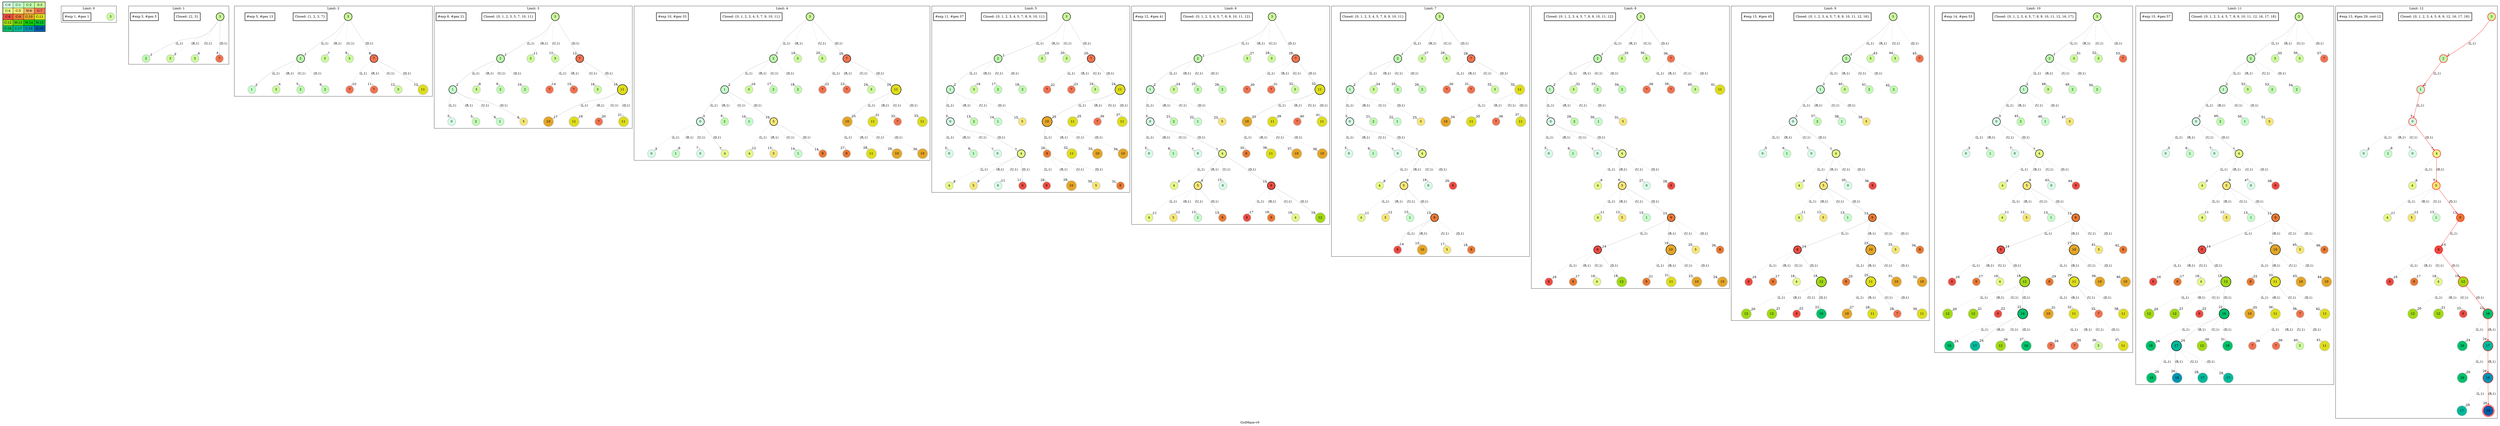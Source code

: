 digraph GrdMaze { label="GrdMaze-v0" nodesep=1 ranksep="1.2" node [shape=circle penwidth=2] edge [arrowsize=0.7] 
subgraph MAP {label=Map;map [shape=plaintext label=<<table border="1" cellpadding="5" cellspacing="0" cellborder="1"><tr><td bgcolor="0.39803922 0.15947579 0.99679532 1.        ">C:0</td><td bgcolor="0.35098039 0.23194764 0.99315867 1.        ">C:1</td><td bgcolor="0.29607843 0.31486959 0.98720184 1.        ">C:2</td><td bgcolor="0.24901961 0.38410575 0.98063477 1.        ">S:3</td></tr><tr><td bgcolor="0.19411765 0.46220388 0.97128103 1.        ">C:4</td><td bgcolor="0.14705882 0.52643216 0.96182564 1.        ">C:5</td><td bgcolor="0.09215686 0.59770746 0.94913494 1.        ">W:6</td><td bgcolor="0.0372549  0.66454018 0.93467977 1.        ">C:7</td></tr><tr><td bgcolor="0.00980392 0.71791192 0.92090552 1.        ">C:8</td><td bgcolor="0.06470588 0.77520398 0.9032472  1.        ">C:9</td><td bgcolor="0.11176471 0.81974048 0.88677369 1.        ">C:10</td><td bgcolor="0.16666667 0.8660254  0.8660254  1.        ">C:11</td></tr><tr><td bgcolor="0.21372549 0.9005867  0.84695821 1.        ">C:12</td><td bgcolor="0.26862745 0.93467977 0.82325295 1.        ">W:13</td><td bgcolor="0.32352941 0.96182564 0.79801723 1.        ">W:14</td><td bgcolor="0.37058824 0.97940977 0.77520398 1.        ">W:15</td></tr><tr><td bgcolor="0.4254902  0.99315867 0.74725253 1.        ">C:16</td><td bgcolor="0.47254902 0.99907048 0.72218645 1.        ">C:17</td><td bgcolor="0.52745098 0.99907048 0.69169844 1.        ">C:18</td><td bgcolor="0.5745098  0.99315867 0.66454018 1.        ">G:19</td></tr></table>>]} 
subgraph cluster0 { label="Limit: 0"    "0_3" [label="3" style=filled color=grey fillcolor="0.24901961 0.38410575 0.98063477 1.        " ]; "#exp 1, #gen 1" [ shape=box ]; }
subgraph cluster1 { label="Limit: 1"    "1_3" [label="3" style=filled color=grey fillcolor="0.24901961 0.38410575 0.98063477 1.        " ];
"1_3" [label="3" style=filled color=black fillcolor="0.24901961 0.38410575 0.98063477 1.        " ];"1_3.2-0" [label="2" style=filled color=grey fillcolor="0.29607843 0.31486959 0.98720184 1.        " ]; "1_3" -> "1_3.2-0" [label="(L,1)" headlabel=" 1 " style="" color=grey ]; "1_c" [label="Closed: {3}" shape=box]; 
"1_3.3-1" [label="3" style=filled color=grey fillcolor="0.24901961 0.38410575 0.98063477 1.        " ]; "1_3" -> "1_3.3-1" [label="(R,1)" headlabel=" 3 " style="dashed" color=grey ]; "1_c" [label="Closed: {2, 3}" shape=box]; 
"1_3.3-2" [label="3" style=filled color=grey fillcolor="0.24901961 0.38410575 0.98063477 1.        " ]; "1_3" -> "1_3.3-2" [label="(U,1)" headlabel=" 4 " style="dashed" color=grey ]; "1_c" [label="Closed: {2, 3}" shape=box]; 

"1_3.7-3" [label="7" style=filled color=grey fillcolor="0.0372549  0.66454018 0.93467977 1.        " ]; "1_3" -> "1_3.7-3" [label="(D,1)" headlabel=" 4 " style="" color=grey ]; "1_c" [label="Closed: {2, 3}" shape=box];  "#exp 3, #gen 5" [ shape=box ]; }
subgraph cluster2 { label="Limit: 2"    "2_3" [label="3" style=filled color=grey fillcolor="0.24901961 0.38410575 0.98063477 1.        " ];
"2_3" [label="3" style=filled color=black fillcolor="0.24901961 0.38410575 0.98063477 1.        " ];"2_3.2-0" [label="2" style=filled color=grey fillcolor="0.29607843 0.31486959 0.98720184 1.        " ]; "2_3" -> "2_3.2-0" [label="(L,1)" headlabel=" 1 " style="" color=grey ]; "2_c" [label="Closed: {3}" shape=box]; 
"2_3.2-0" [label="2" style=filled color=black fillcolor="0.29607843 0.31486959 0.98720184 1.        " ];"2_3.2.1-0" [label="1" style=filled color=grey fillcolor="0.35098039 0.23194764 0.99315867 1.        " ]; "2_3.2-0" -> "2_3.2.1-0" [label="(L,1)" headlabel=" 2 " style="" color=grey ]; "2_c" [label="Closed: {2, 3}" shape=box]; 
"2_3.2.3-1" [label="3" style=filled color=grey fillcolor="0.24901961 0.38410575 0.98063477 1.        " ]; "2_3.2-0" -> "2_3.2.3-1" [label="(R,1)" headlabel=" 4 " style="dashed" color=grey ]; "2_c" [label="Closed: {1, 2, 3}" shape=box]; 
"2_3.2.2-2" [label="2" style=filled color=grey fillcolor="0.29607843 0.31486959 0.98720184 1.        " ]; "2_3.2-0" -> "2_3.2.2-2" [label="(U,1)" headlabel=" 5 " style="dashed" color=grey ]; "2_c" [label="Closed: {1, 2, 3}" shape=box]; 
"2_3.2.2-3" [label="2" style=filled color=grey fillcolor="0.29607843 0.31486959 0.98720184 1.        " ]; "2_3.2-0" -> "2_3.2.2-3" [label="(D,1)" headlabel=" 6 " style="dashed" color=grey ]; "2_c" [label="Closed: {1, 2, 3}" shape=box]; 
"2_3.3-1" [label="3" style=filled color=grey fillcolor="0.24901961 0.38410575 0.98063477 1.        " ]; "2_3" -> "2_3.3-1" [label="(R,1)" headlabel=" 7 " style="dashed" color=grey ]; "2_c" [label="Closed: {1, 2, 3}" shape=box]; 
"2_3.3-2" [label="3" style=filled color=grey fillcolor="0.24901961 0.38410575 0.98063477 1.        " ]; "2_3" -> "2_3.3-2" [label="(U,1)" headlabel=" 8 " style="dashed" color=grey ]; "2_c" [label="Closed: {1, 2, 3}" shape=box]; 
"2_3.7-3" [label="7" style=filled color=grey fillcolor="0.0372549  0.66454018 0.93467977 1.        " ]; "2_3" -> "2_3.7-3" [label="(D,1)" headlabel=" 8 " style="" color=grey ]; "2_c" [label="Closed: {1, 2, 3}" shape=box]; 
"2_3.7.7-0" [label="7" style=filled color=grey fillcolor="0.0372549  0.66454018 0.93467977 1.        " ]; "2_3.7-3" -> "2_3.7.7-0" [label="(L,1)" headlabel=" 10 " style="dashed" color=grey ]; "2_c" [label="Closed: {1, 2, 3, 7}" shape=box]; 
"2_3.7.7-1" [label="7" style=filled color=grey fillcolor="0.0372549  0.66454018 0.93467977 1.        " ]; "2_3.7-3" -> "2_3.7.7-1" [label="(R,1)" headlabel=" 11 " style="dashed" color=grey ]; "2_c" [label="Closed: {1, 2, 3, 7}" shape=box]; 
"2_3.7.3-2" [label="3" style=filled color=grey fillcolor="0.24901961 0.38410575 0.98063477 1.        " ]; "2_3.7-3" -> "2_3.7.3-2" [label="(U,1)" headlabel=" 12 " style="dashed" color=grey ]; "2_c" [label="Closed: {1, 2, 3, 7}" shape=box]; 

"2_3.7-3" [label="7" style=filled color=black fillcolor="0.0372549  0.66454018 0.93467977 1.        " ];"2_3.7.11-3" [label="11" style=filled color=grey fillcolor="0.16666667 0.8660254  0.8660254  1.        " ]; "2_3.7-3" -> "2_3.7.11-3" [label="(D,1)" headlabel=" 12 " style="" color=grey ]; "2_c" [label="Closed: {1, 2, 3, 7}" shape=box];  "#exp 5, #gen 13" [ shape=box ]; }
subgraph cluster3 { label="Limit: 3"    "3_3" [label="3" style=filled color=grey fillcolor="0.24901961 0.38410575 0.98063477 1.        " ];
"3_3" [label="3" style=filled color=black fillcolor="0.24901961 0.38410575 0.98063477 1.        " ];"3_3.2-0" [label="2" style=filled color=grey fillcolor="0.29607843 0.31486959 0.98720184 1.        " ]; "3_3" -> "3_3.2-0" [label="(L,1)" headlabel=" 1 " style="" color=grey ]; "3_c" [label="Closed: {3}" shape=box]; 
"3_3.2-0" [label="2" style=filled color=black fillcolor="0.29607843 0.31486959 0.98720184 1.        " ];"3_3.2.1-0" [label="1" style=filled color=grey fillcolor="0.35098039 0.23194764 0.99315867 1.        " ]; "3_3.2-0" -> "3_3.2.1-0" [label="(L,1)" headlabel=" 2 " style="" color=grey ]; "3_c" [label="Closed: {2, 3}" shape=box]; 
"3_3.2.1-0" [label="1" style=filled color=black fillcolor="0.35098039 0.23194764 0.99315867 1.        " ];"3_3.2.1.0-0" [label="0" style=filled color=grey fillcolor="0.39803922 0.15947579 0.99679532 1.        " ]; "3_3.2.1-0" -> "3_3.2.1.0-0" [label="(L,1)" headlabel=" 3 " style="" color=grey ]; "3_c" [label="Closed: {1, 2, 3}" shape=box]; 
"3_3.2.1.2-1" [label="2" style=filled color=grey fillcolor="0.29607843 0.31486959 0.98720184 1.        " ]; "3_3.2.1-0" -> "3_3.2.1.2-1" [label="(R,1)" headlabel=" 5 " style="dashed" color=grey ]; "3_c" [label="Closed: {0, 1, 2, 3}" shape=box]; 
"3_3.2.1.1-2" [label="1" style=filled color=grey fillcolor="0.35098039 0.23194764 0.99315867 1.        " ]; "3_3.2.1-0" -> "3_3.2.1.1-2" [label="(U,1)" headlabel=" 6 " style="dashed" color=grey ]; "3_c" [label="Closed: {0, 1, 2, 3}" shape=box]; 
"3_3.2.1.5-3" [label="5" style=filled color=grey fillcolor="0.14705882 0.52643216 0.96182564 1.        " ]; "3_3.2.1-0" -> "3_3.2.1.5-3" [label="(D,1)" headlabel=" 6 " style="" color=grey ]; "3_c" [label="Closed: {0, 1, 2, 3}" shape=box]; 
"3_3.2.3-1" [label="3" style=filled color=grey fillcolor="0.24901961 0.38410575 0.98063477 1.        " ]; "3_3.2-0" -> "3_3.2.3-1" [label="(R,1)" headlabel=" 8 " style="dashed" color=grey ]; "3_c" [label="Closed: {0, 1, 2, 3, 5}" shape=box]; 
"3_3.2.2-2" [label="2" style=filled color=grey fillcolor="0.29607843 0.31486959 0.98720184 1.        " ]; "3_3.2-0" -> "3_3.2.2-2" [label="(U,1)" headlabel=" 9 " style="dashed" color=grey ]; "3_c" [label="Closed: {0, 1, 2, 3, 5}" shape=box]; 
"3_3.2.2-3" [label="2" style=filled color=grey fillcolor="0.29607843 0.31486959 0.98720184 1.        " ]; "3_3.2-0" -> "3_3.2.2-3" [label="(D,1)" headlabel=" 10 " style="dashed" color=grey ]; "3_c" [label="Closed: {0, 1, 2, 3, 5}" shape=box]; 
"3_3.3-1" [label="3" style=filled color=grey fillcolor="0.24901961 0.38410575 0.98063477 1.        " ]; "3_3" -> "3_3.3-1" [label="(R,1)" headlabel=" 11 " style="dashed" color=grey ]; "3_c" [label="Closed: {0, 1, 2, 3, 5}" shape=box]; 
"3_3.3-2" [label="3" style=filled color=grey fillcolor="0.24901961 0.38410575 0.98063477 1.        " ]; "3_3" -> "3_3.3-2" [label="(U,1)" headlabel=" 12 " style="dashed" color=grey ]; "3_c" [label="Closed: {0, 1, 2, 3, 5}" shape=box]; 
"3_3.7-3" [label="7" style=filled color=grey fillcolor="0.0372549  0.66454018 0.93467977 1.        " ]; "3_3" -> "3_3.7-3" [label="(D,1)" headlabel=" 12 " style="" color=grey ]; "3_c" [label="Closed: {0, 1, 2, 3, 5}" shape=box]; 
"3_3.7.7-0" [label="7" style=filled color=grey fillcolor="0.0372549  0.66454018 0.93467977 1.        " ]; "3_3.7-3" -> "3_3.7.7-0" [label="(L,1)" headlabel=" 14 " style="dashed" color=grey ]; "3_c" [label="Closed: {0, 1, 2, 3, 5, 7}" shape=box]; 
"3_3.7.7-1" [label="7" style=filled color=grey fillcolor="0.0372549  0.66454018 0.93467977 1.        " ]; "3_3.7-3" -> "3_3.7.7-1" [label="(R,1)" headlabel=" 15 " style="dashed" color=grey ]; "3_c" [label="Closed: {0, 1, 2, 3, 5, 7}" shape=box]; 
"3_3.7.3-2" [label="3" style=filled color=grey fillcolor="0.24901961 0.38410575 0.98063477 1.        " ]; "3_3.7-3" -> "3_3.7.3-2" [label="(U,1)" headlabel=" 16 " style="dashed" color=grey ]; "3_c" [label="Closed: {0, 1, 2, 3, 5, 7}" shape=box]; 
"3_3.7-3" [label="7" style=filled color=black fillcolor="0.0372549  0.66454018 0.93467977 1.        " ];"3_3.7.11-3" [label="11" style=filled color=grey fillcolor="0.16666667 0.8660254  0.8660254  1.        " ]; "3_3.7-3" -> "3_3.7.11-3" [label="(D,1)" headlabel=" 16 " style="" color=grey ]; "3_c" [label="Closed: {0, 1, 2, 3, 5, 7}" shape=box]; 
"3_3.7.11-3" [label="11" style=filled color=black fillcolor="0.16666667 0.8660254  0.8660254  1.        " ];"3_3.7.11.10-0" [label="10" style=filled color=grey fillcolor="0.11176471 0.81974048 0.88677369 1.        " ]; "3_3.7.11-3" -> "3_3.7.11.10-0" [label="(L,1)" headlabel=" 17 " style="" color=grey ]; "3_c" [label="Closed: {0, 1, 2, 3, 5, 7, 11}" shape=box]; 
"3_3.7.11.11-1" [label="11" style=filled color=grey fillcolor="0.16666667 0.8660254  0.8660254  1.        " ]; "3_3.7.11-3" -> "3_3.7.11.11-1" [label="(R,1)" headlabel=" 19 " style="dashed" color=grey ]; "3_c" [label="Closed: {0, 1, 2, 3, 5, 7, 10, 11}" shape=box]; 
"3_3.7.11.7-2" [label="7" style=filled color=grey fillcolor="0.0372549  0.66454018 0.93467977 1.        " ]; "3_3.7.11-3" -> "3_3.7.11.7-2" [label="(U,1)" headlabel=" 20 " style="dashed" color=grey ]; "3_c" [label="Closed: {0, 1, 2, 3, 5, 7, 10, 11}" shape=box]; 
"3_3.7.11.11-3" [label="11" style=filled color=grey fillcolor="0.16666667 0.8660254  0.8660254  1.        " ]; "3_3.7.11-3" -> "3_3.7.11.11-3" [label="(D,1)" headlabel=" 21 " style="dashed" color=grey ]; "3_c" [label="Closed: {0, 1, 2, 3, 5, 7, 10, 11}" shape=box]; 
 "#exp 8, #gen 21" [ shape=box ]; }
subgraph cluster4 { label="Limit: 4"    "4_3" [label="3" style=filled color=grey fillcolor="0.24901961 0.38410575 0.98063477 1.        " ];
"4_3" [label="3" style=filled color=black fillcolor="0.24901961 0.38410575 0.98063477 1.        " ];"4_3.2-0" [label="2" style=filled color=grey fillcolor="0.29607843 0.31486959 0.98720184 1.        " ]; "4_3" -> "4_3.2-0" [label="(L,1)" headlabel=" 1 " style="" color=grey ]; "4_c" [label="Closed: {3}" shape=box]; 
"4_3.2-0" [label="2" style=filled color=black fillcolor="0.29607843 0.31486959 0.98720184 1.        " ];"4_3.2.1-0" [label="1" style=filled color=grey fillcolor="0.35098039 0.23194764 0.99315867 1.        " ]; "4_3.2-0" -> "4_3.2.1-0" [label="(L,1)" headlabel=" 2 " style="" color=grey ]; "4_c" [label="Closed: {2, 3}" shape=box]; 
"4_3.2.1-0" [label="1" style=filled color=black fillcolor="0.35098039 0.23194764 0.99315867 1.        " ];"4_3.2.1.0-0" [label="0" style=filled color=grey fillcolor="0.39803922 0.15947579 0.99679532 1.        " ]; "4_3.2.1-0" -> "4_3.2.1.0-0" [label="(L,1)" headlabel=" 3 " style="" color=grey ]; "4_c" [label="Closed: {1, 2, 3}" shape=box]; 
"4_3.2.1.0.0-0" [label="0" style=filled color=grey fillcolor="0.39803922 0.15947579 0.99679532 1.        " ]; "4_3.2.1.0-0" -> "4_3.2.1.0.0-0" [label="(L,1)" headlabel=" 5 " style="dashed" color=grey ]; "4_c" [label="Closed: {0, 1, 2, 3}" shape=box]; 
"4_3.2.1.0.1-1" [label="1" style=filled color=grey fillcolor="0.35098039 0.23194764 0.99315867 1.        " ]; "4_3.2.1.0-0" -> "4_3.2.1.0.1-1" [label="(R,1)" headlabel=" 6 " style="dashed" color=grey ]; "4_c" [label="Closed: {0, 1, 2, 3}" shape=box]; 
"4_3.2.1.0.0-2" [label="0" style=filled color=grey fillcolor="0.39803922 0.15947579 0.99679532 1.        " ]; "4_3.2.1.0-0" -> "4_3.2.1.0.0-2" [label="(U,1)" headlabel=" 7 " style="dashed" color=grey ]; "4_c" [label="Closed: {0, 1, 2, 3}" shape=box]; 
"4_3.2.1.0-0" [label="0" style=filled color=black fillcolor="0.39803922 0.15947579 0.99679532 1.        " ];"4_3.2.1.0.4-3" [label="4" style=filled color=grey fillcolor="0.19411765 0.46220388 0.97128103 1.        " ]; "4_3.2.1.0-0" -> "4_3.2.1.0.4-3" [label="(D,1)" headlabel=" 7 " style="" color=grey ]; "4_c" [label="Closed: {0, 1, 2, 3}" shape=box]; 
"4_3.2.1.2-1" [label="2" style=filled color=grey fillcolor="0.29607843 0.31486959 0.98720184 1.        " ]; "4_3.2.1-0" -> "4_3.2.1.2-1" [label="(R,1)" headlabel=" 9 " style="dashed" color=grey ]; "4_c" [label="Closed: {0, 1, 2, 3, 4}" shape=box]; 
"4_3.2.1.1-2" [label="1" style=filled color=grey fillcolor="0.35098039 0.23194764 0.99315867 1.        " ]; "4_3.2.1-0" -> "4_3.2.1.1-2" [label="(U,1)" headlabel=" 10 " style="dashed" color=grey ]; "4_c" [label="Closed: {0, 1, 2, 3, 4}" shape=box]; 
"4_3.2.1.5-3" [label="5" style=filled color=grey fillcolor="0.14705882 0.52643216 0.96182564 1.        " ]; "4_3.2.1-0" -> "4_3.2.1.5-3" [label="(D,1)" headlabel=" 10 " style="" color=grey ]; "4_c" [label="Closed: {0, 1, 2, 3, 4}" shape=box]; 
"4_3.2.1.5.4-0" [label="4" style=filled color=grey fillcolor="0.19411765 0.46220388 0.97128103 1.        " ]; "4_3.2.1.5-3" -> "4_3.2.1.5.4-0" [label="(L,1)" headlabel=" 12 " style="dashed" color=grey ]; "4_c" [label="Closed: {0, 1, 2, 3, 4, 5}" shape=box]; 
"4_3.2.1.5.5-1" [label="5" style=filled color=grey fillcolor="0.14705882 0.52643216 0.96182564 1.        " ]; "4_3.2.1.5-3" -> "4_3.2.1.5.5-1" [label="(R,1)" headlabel=" 13 " style="dashed" color=grey ]; "4_c" [label="Closed: {0, 1, 2, 3, 4, 5}" shape=box]; 
"4_3.2.1.5.1-2" [label="1" style=filled color=grey fillcolor="0.35098039 0.23194764 0.99315867 1.        " ]; "4_3.2.1.5-3" -> "4_3.2.1.5.1-2" [label="(U,1)" headlabel=" 14 " style="dashed" color=grey ]; "4_c" [label="Closed: {0, 1, 2, 3, 4, 5}" shape=box]; 
"4_3.2.1.5-3" [label="5" style=filled color=black fillcolor="0.14705882 0.52643216 0.96182564 1.        " ];"4_3.2.1.5.9-3" [label="9" style=filled color=grey fillcolor="0.06470588 0.77520398 0.9032472  1.        " ]; "4_3.2.1.5-3" -> "4_3.2.1.5.9-3" [label="(D,1)" headlabel=" 14 " style="" color=grey ]; "4_c" [label="Closed: {0, 1, 2, 3, 4, 5}" shape=box]; 
"4_3.2.3-1" [label="3" style=filled color=grey fillcolor="0.24901961 0.38410575 0.98063477 1.        " ]; "4_3.2-0" -> "4_3.2.3-1" [label="(R,1)" headlabel=" 16 " style="dashed" color=grey ]; "4_c" [label="Closed: {0, 1, 2, 3, 4, 5, 9}" shape=box]; 
"4_3.2.2-2" [label="2" style=filled color=grey fillcolor="0.29607843 0.31486959 0.98720184 1.        " ]; "4_3.2-0" -> "4_3.2.2-2" [label="(U,1)" headlabel=" 17 " style="dashed" color=grey ]; "4_c" [label="Closed: {0, 1, 2, 3, 4, 5, 9}" shape=box]; 
"4_3.2.2-3" [label="2" style=filled color=grey fillcolor="0.29607843 0.31486959 0.98720184 1.        " ]; "4_3.2-0" -> "4_3.2.2-3" [label="(D,1)" headlabel=" 18 " style="dashed" color=grey ]; "4_c" [label="Closed: {0, 1, 2, 3, 4, 5, 9}" shape=box]; 
"4_3.3-1" [label="3" style=filled color=grey fillcolor="0.24901961 0.38410575 0.98063477 1.        " ]; "4_3" -> "4_3.3-1" [label="(R,1)" headlabel=" 19 " style="dashed" color=grey ]; "4_c" [label="Closed: {0, 1, 2, 3, 4, 5, 9}" shape=box]; 
"4_3.3-2" [label="3" style=filled color=grey fillcolor="0.24901961 0.38410575 0.98063477 1.        " ]; "4_3" -> "4_3.3-2" [label="(U,1)" headlabel=" 20 " style="dashed" color=grey ]; "4_c" [label="Closed: {0, 1, 2, 3, 4, 5, 9}" shape=box]; 
"4_3.7-3" [label="7" style=filled color=grey fillcolor="0.0372549  0.66454018 0.93467977 1.        " ]; "4_3" -> "4_3.7-3" [label="(D,1)" headlabel=" 20 " style="" color=grey ]; "4_c" [label="Closed: {0, 1, 2, 3, 4, 5, 9}" shape=box]; 
"4_3.7.7-0" [label="7" style=filled color=grey fillcolor="0.0372549  0.66454018 0.93467977 1.        " ]; "4_3.7-3" -> "4_3.7.7-0" [label="(L,1)" headlabel=" 22 " style="dashed" color=grey ]; "4_c" [label="Closed: {0, 1, 2, 3, 4, 5, 7, 9}" shape=box]; 
"4_3.7.7-1" [label="7" style=filled color=grey fillcolor="0.0372549  0.66454018 0.93467977 1.        " ]; "4_3.7-3" -> "4_3.7.7-1" [label="(R,1)" headlabel=" 23 " style="dashed" color=grey ]; "4_c" [label="Closed: {0, 1, 2, 3, 4, 5, 7, 9}" shape=box]; 
"4_3.7.3-2" [label="3" style=filled color=grey fillcolor="0.24901961 0.38410575 0.98063477 1.        " ]; "4_3.7-3" -> "4_3.7.3-2" [label="(U,1)" headlabel=" 24 " style="dashed" color=grey ]; "4_c" [label="Closed: {0, 1, 2, 3, 4, 5, 7, 9}" shape=box]; 
"4_3.7-3" [label="7" style=filled color=black fillcolor="0.0372549  0.66454018 0.93467977 1.        " ];"4_3.7.11-3" [label="11" style=filled color=grey fillcolor="0.16666667 0.8660254  0.8660254  1.        " ]; "4_3.7-3" -> "4_3.7.11-3" [label="(D,1)" headlabel=" 24 " style="" color=grey ]; "4_c" [label="Closed: {0, 1, 2, 3, 4, 5, 7, 9}" shape=box]; 
"4_3.7.11-3" [label="11" style=filled color=black fillcolor="0.16666667 0.8660254  0.8660254  1.        " ];"4_3.7.11.10-0" [label="10" style=filled color=grey fillcolor="0.11176471 0.81974048 0.88677369 1.        " ]; "4_3.7.11-3" -> "4_3.7.11.10-0" [label="(L,1)" headlabel=" 25 " style="" color=grey ]; "4_c" [label="Closed: {0, 1, 2, 3, 4, 5, 7, 9, 11}" shape=box]; 
"4_3.7.11.10.9-0" [label="9" style=filled color=grey fillcolor="0.06470588 0.77520398 0.9032472  1.        " ]; "4_3.7.11.10-0" -> "4_3.7.11.10.9-0" [label="(L,1)" headlabel=" 27 " style="dashed" color=grey ]; "4_c" [label="Closed: {0, 1, 2, 3, 4, 5, 7, 9, 10, 11}" shape=box]; 
"4_3.7.11.10.11-1" [label="11" style=filled color=grey fillcolor="0.16666667 0.8660254  0.8660254  1.        " ]; "4_3.7.11.10-0" -> "4_3.7.11.10.11-1" [label="(R,1)" headlabel=" 28 " style="dashed" color=grey ]; "4_c" [label="Closed: {0, 1, 2, 3, 4, 5, 7, 9, 10, 11}" shape=box]; 
"4_3.7.11.10.10-2" [label="10" style=filled color=grey fillcolor="0.11176471 0.81974048 0.88677369 1.        " ]; "4_3.7.11.10-0" -> "4_3.7.11.10.10-2" [label="(U,1)" headlabel=" 29 " style="dashed" color=grey ]; "4_c" [label="Closed: {0, 1, 2, 3, 4, 5, 7, 9, 10, 11}" shape=box]; 
"4_3.7.11.10.10-3" [label="10" style=filled color=grey fillcolor="0.11176471 0.81974048 0.88677369 1.        " ]; "4_3.7.11.10-0" -> "4_3.7.11.10.10-3" [label="(D,1)" headlabel=" 30 " style="dashed" color=grey ]; "4_c" [label="Closed: {0, 1, 2, 3, 4, 5, 7, 9, 10, 11}" shape=box]; 
"4_3.7.11.11-1" [label="11" style=filled color=grey fillcolor="0.16666667 0.8660254  0.8660254  1.        " ]; "4_3.7.11-3" -> "4_3.7.11.11-1" [label="(R,1)" headlabel=" 31 " style="dashed" color=grey ]; "4_c" [label="Closed: {0, 1, 2, 3, 4, 5, 7, 9, 10, 11}" shape=box]; 
"4_3.7.11.7-2" [label="7" style=filled color=grey fillcolor="0.0372549  0.66454018 0.93467977 1.        " ]; "4_3.7.11-3" -> "4_3.7.11.7-2" [label="(U,1)" headlabel=" 32 " style="dashed" color=grey ]; "4_c" [label="Closed: {0, 1, 2, 3, 4, 5, 7, 9, 10, 11}" shape=box]; 
"4_3.7.11.11-3" [label="11" style=filled color=grey fillcolor="0.16666667 0.8660254  0.8660254  1.        " ]; "4_3.7.11-3" -> "4_3.7.11.11-3" [label="(D,1)" headlabel=" 33 " style="dashed" color=grey ]; "4_c" [label="Closed: {0, 1, 2, 3, 4, 5, 7, 9, 10, 11}" shape=box]; 
 "#exp 10, #gen 33" [ shape=box ]; }
subgraph cluster5 { label="Limit: 5"    "5_3" [label="3" style=filled color=grey fillcolor="0.24901961 0.38410575 0.98063477 1.        " ];
"5_3" [label="3" style=filled color=black fillcolor="0.24901961 0.38410575 0.98063477 1.        " ];"5_3.2-0" [label="2" style=filled color=grey fillcolor="0.29607843 0.31486959 0.98720184 1.        " ]; "5_3" -> "5_3.2-0" [label="(L,1)" headlabel=" 1 " style="" color=grey ]; "5_c" [label="Closed: {3}" shape=box]; 
"5_3.2-0" [label="2" style=filled color=black fillcolor="0.29607843 0.31486959 0.98720184 1.        " ];"5_3.2.1-0" [label="1" style=filled color=grey fillcolor="0.35098039 0.23194764 0.99315867 1.        " ]; "5_3.2-0" -> "5_3.2.1-0" [label="(L,1)" headlabel=" 2 " style="" color=grey ]; "5_c" [label="Closed: {2, 3}" shape=box]; 
"5_3.2.1-0" [label="1" style=filled color=black fillcolor="0.35098039 0.23194764 0.99315867 1.        " ];"5_3.2.1.0-0" [label="0" style=filled color=grey fillcolor="0.39803922 0.15947579 0.99679532 1.        " ]; "5_3.2.1-0" -> "5_3.2.1.0-0" [label="(L,1)" headlabel=" 3 " style="" color=grey ]; "5_c" [label="Closed: {1, 2, 3}" shape=box]; 
"5_3.2.1.0.0-0" [label="0" style=filled color=grey fillcolor="0.39803922 0.15947579 0.99679532 1.        " ]; "5_3.2.1.0-0" -> "5_3.2.1.0.0-0" [label="(L,1)" headlabel=" 5 " style="dashed" color=grey ]; "5_c" [label="Closed: {0, 1, 2, 3}" shape=box]; 
"5_3.2.1.0.1-1" [label="1" style=filled color=grey fillcolor="0.35098039 0.23194764 0.99315867 1.        " ]; "5_3.2.1.0-0" -> "5_3.2.1.0.1-1" [label="(R,1)" headlabel=" 6 " style="dashed" color=grey ]; "5_c" [label="Closed: {0, 1, 2, 3}" shape=box]; 
"5_3.2.1.0.0-2" [label="0" style=filled color=grey fillcolor="0.39803922 0.15947579 0.99679532 1.        " ]; "5_3.2.1.0-0" -> "5_3.2.1.0.0-2" [label="(U,1)" headlabel=" 7 " style="dashed" color=grey ]; "5_c" [label="Closed: {0, 1, 2, 3}" shape=box]; 
"5_3.2.1.0-0" [label="0" style=filled color=black fillcolor="0.39803922 0.15947579 0.99679532 1.        " ];"5_3.2.1.0.4-3" [label="4" style=filled color=grey fillcolor="0.19411765 0.46220388 0.97128103 1.        " ]; "5_3.2.1.0-0" -> "5_3.2.1.0.4-3" [label="(D,1)" headlabel=" 7 " style="" color=grey ]; "5_c" [label="Closed: {0, 1, 2, 3}" shape=box]; 
"5_3.2.1.0.4.4-0" [label="4" style=filled color=grey fillcolor="0.19411765 0.46220388 0.97128103 1.        " ]; "5_3.2.1.0.4-3" -> "5_3.2.1.0.4.4-0" [label="(L,1)" headlabel=" 9 " style="dashed" color=grey ]; "5_c" [label="Closed: {0, 1, 2, 3, 4}" shape=box]; 
"5_3.2.1.0.4-3" [label="4" style=filled color=black fillcolor="0.19411765 0.46220388 0.97128103 1.        " ];"5_3.2.1.0.4.5-1" [label="5" style=filled color=grey fillcolor="0.14705882 0.52643216 0.96182564 1.        " ]; "5_3.2.1.0.4-3" -> "5_3.2.1.0.4.5-1" [label="(R,1)" headlabel=" 9 " style="" color=grey ]; "5_c" [label="Closed: {0, 1, 2, 3, 4}" shape=box]; 
"5_3.2.1.0.4.0-2" [label="0" style=filled color=grey fillcolor="0.39803922 0.15947579 0.99679532 1.        " ]; "5_3.2.1.0.4-3" -> "5_3.2.1.0.4.0-2" [label="(U,1)" headlabel=" 11 " style="dashed" color=grey ]; "5_c" [label="Closed: {0, 1, 2, 3, 4, 5}" shape=box]; 
"5_3.2.1.0.4.8-3" [label="8" style=filled color=grey fillcolor="0.00980392 0.71791192 0.92090552 1.        " ]; "5_3.2.1.0.4-3" -> "5_3.2.1.0.4.8-3" [label="(D,1)" headlabel=" 11 " style="" color=grey ]; "5_c" [label="Closed: {0, 1, 2, 3, 4, 5}" shape=box]; 
"5_3.2.1.2-1" [label="2" style=filled color=grey fillcolor="0.29607843 0.31486959 0.98720184 1.        " ]; "5_3.2.1-0" -> "5_3.2.1.2-1" [label="(R,1)" headlabel=" 13 " style="dashed" color=grey ]; "5_c" [label="Closed: {0, 1, 2, 3, 4, 5, 8}" shape=box]; 
"5_3.2.1.1-2" [label="1" style=filled color=grey fillcolor="0.35098039 0.23194764 0.99315867 1.        " ]; "5_3.2.1-0" -> "5_3.2.1.1-2" [label="(U,1)" headlabel=" 14 " style="dashed" color=grey ]; "5_c" [label="Closed: {0, 1, 2, 3, 4, 5, 8}" shape=box]; 
"5_3.2.1.5-3" [label="5" style=filled color=grey fillcolor="0.14705882 0.52643216 0.96182564 1.        " ]; "5_3.2.1-0" -> "5_3.2.1.5-3" [label="(D,1)" headlabel=" 15 " style="dashed" color=grey ]; "5_c" [label="Closed: {0, 1, 2, 3, 4, 5, 8}" shape=box]; 
"5_3.2.3-1" [label="3" style=filled color=grey fillcolor="0.24901961 0.38410575 0.98063477 1.        " ]; "5_3.2-0" -> "5_3.2.3-1" [label="(R,1)" headlabel=" 16 " style="dashed" color=grey ]; "5_c" [label="Closed: {0, 1, 2, 3, 4, 5, 8}" shape=box]; 
"5_3.2.2-2" [label="2" style=filled color=grey fillcolor="0.29607843 0.31486959 0.98720184 1.        " ]; "5_3.2-0" -> "5_3.2.2-2" [label="(U,1)" headlabel=" 17 " style="dashed" color=grey ]; "5_c" [label="Closed: {0, 1, 2, 3, 4, 5, 8}" shape=box]; 
"5_3.2.2-3" [label="2" style=filled color=grey fillcolor="0.29607843 0.31486959 0.98720184 1.        " ]; "5_3.2-0" -> "5_3.2.2-3" [label="(D,1)" headlabel=" 18 " style="dashed" color=grey ]; "5_c" [label="Closed: {0, 1, 2, 3, 4, 5, 8}" shape=box]; 
"5_3.3-1" [label="3" style=filled color=grey fillcolor="0.24901961 0.38410575 0.98063477 1.        " ]; "5_3" -> "5_3.3-1" [label="(R,1)" headlabel=" 19 " style="dashed" color=grey ]; "5_c" [label="Closed: {0, 1, 2, 3, 4, 5, 8}" shape=box]; 
"5_3.3-2" [label="3" style=filled color=grey fillcolor="0.24901961 0.38410575 0.98063477 1.        " ]; "5_3" -> "5_3.3-2" [label="(U,1)" headlabel=" 20 " style="dashed" color=grey ]; "5_c" [label="Closed: {0, 1, 2, 3, 4, 5, 8}" shape=box]; 
"5_3.7-3" [label="7" style=filled color=grey fillcolor="0.0372549  0.66454018 0.93467977 1.        " ]; "5_3" -> "5_3.7-3" [label="(D,1)" headlabel=" 20 " style="" color=grey ]; "5_c" [label="Closed: {0, 1, 2, 3, 4, 5, 8}" shape=box]; 
"5_3.7.7-0" [label="7" style=filled color=grey fillcolor="0.0372549  0.66454018 0.93467977 1.        " ]; "5_3.7-3" -> "5_3.7.7-0" [label="(L,1)" headlabel=" 22 " style="dashed" color=grey ]; "5_c" [label="Closed: {0, 1, 2, 3, 4, 5, 7, 8}" shape=box]; 
"5_3.7.7-1" [label="7" style=filled color=grey fillcolor="0.0372549  0.66454018 0.93467977 1.        " ]; "5_3.7-3" -> "5_3.7.7-1" [label="(R,1)" headlabel=" 23 " style="dashed" color=grey ]; "5_c" [label="Closed: {0, 1, 2, 3, 4, 5, 7, 8}" shape=box]; 
"5_3.7.3-2" [label="3" style=filled color=grey fillcolor="0.24901961 0.38410575 0.98063477 1.        " ]; "5_3.7-3" -> "5_3.7.3-2" [label="(U,1)" headlabel=" 24 " style="dashed" color=grey ]; "5_c" [label="Closed: {0, 1, 2, 3, 4, 5, 7, 8}" shape=box]; 
"5_3.7-3" [label="7" style=filled color=black fillcolor="0.0372549  0.66454018 0.93467977 1.        " ];"5_3.7.11-3" [label="11" style=filled color=grey fillcolor="0.16666667 0.8660254  0.8660254  1.        " ]; "5_3.7-3" -> "5_3.7.11-3" [label="(D,1)" headlabel=" 24 " style="" color=grey ]; "5_c" [label="Closed: {0, 1, 2, 3, 4, 5, 7, 8}" shape=box]; 
"5_3.7.11-3" [label="11" style=filled color=black fillcolor="0.16666667 0.8660254  0.8660254  1.        " ];"5_3.7.11.10-0" [label="10" style=filled color=grey fillcolor="0.11176471 0.81974048 0.88677369 1.        " ]; "5_3.7.11-3" -> "5_3.7.11.10-0" [label="(L,1)" headlabel=" 25 " style="" color=grey ]; "5_c" [label="Closed: {0, 1, 2, 3, 4, 5, 7, 8, 11}" shape=box]; 
"5_3.7.11.10-0" [label="10" style=filled color=black fillcolor="0.11176471 0.81974048 0.88677369 1.        " ];"5_3.7.11.10.9-0" [label="9" style=filled color=grey fillcolor="0.06470588 0.77520398 0.9032472  1.        " ]; "5_3.7.11.10-0" -> "5_3.7.11.10.9-0" [label="(L,1)" headlabel=" 26 " style="" color=grey ]; "5_c" [label="Closed: {0, 1, 2, 3, 4, 5, 7, 8, 10, 11}" shape=box]; 
"5_3.7.11.10.9.8-0" [label="8" style=filled color=grey fillcolor="0.00980392 0.71791192 0.92090552 1.        " ]; "5_3.7.11.10.9-0" -> "5_3.7.11.10.9.8-0" [label="(L,1)" headlabel=" 28 " style="dashed" color=grey ]; "5_c" [label="Closed: {0, 1, 2, 3, 4, 5, 7, 8, 9, 10, 11}" shape=box]; 
"5_3.7.11.10.9.10-1" [label="10" style=filled color=grey fillcolor="0.11176471 0.81974048 0.88677369 1.        " ]; "5_3.7.11.10.9-0" -> "5_3.7.11.10.9.10-1" [label="(R,1)" headlabel=" 29 " style="dashed" color=grey ]; "5_c" [label="Closed: {0, 1, 2, 3, 4, 5, 7, 8, 9, 10, 11}" shape=box]; 
"5_3.7.11.10.9.5-2" [label="5" style=filled color=grey fillcolor="0.14705882 0.52643216 0.96182564 1.        " ]; "5_3.7.11.10.9-0" -> "5_3.7.11.10.9.5-2" [label="(U,1)" headlabel=" 30 " style="dashed" color=grey ]; "5_c" [label="Closed: {0, 1, 2, 3, 4, 5, 7, 8, 9, 10, 11}" shape=box]; 
"5_3.7.11.10.9.9-3" [label="9" style=filled color=grey fillcolor="0.06470588 0.77520398 0.9032472  1.        " ]; "5_3.7.11.10.9-0" -> "5_3.7.11.10.9.9-3" [label="(D,1)" headlabel=" 31 " style="dashed" color=grey ]; "5_c" [label="Closed: {0, 1, 2, 3, 4, 5, 7, 8, 9, 10, 11}" shape=box]; 
"5_3.7.11.10.11-1" [label="11" style=filled color=grey fillcolor="0.16666667 0.8660254  0.8660254  1.        " ]; "5_3.7.11.10-0" -> "5_3.7.11.10.11-1" [label="(R,1)" headlabel=" 32 " style="dashed" color=grey ]; "5_c" [label="Closed: {0, 1, 2, 3, 4, 5, 7, 8, 9, 10, 11}" shape=box]; 
"5_3.7.11.10.10-2" [label="10" style=filled color=grey fillcolor="0.11176471 0.81974048 0.88677369 1.        " ]; "5_3.7.11.10-0" -> "5_3.7.11.10.10-2" [label="(U,1)" headlabel=" 33 " style="dashed" color=grey ]; "5_c" [label="Closed: {0, 1, 2, 3, 4, 5, 7, 8, 9, 10, 11}" shape=box]; 
"5_3.7.11.10.10-3" [label="10" style=filled color=grey fillcolor="0.11176471 0.81974048 0.88677369 1.        " ]; "5_3.7.11.10-0" -> "5_3.7.11.10.10-3" [label="(D,1)" headlabel=" 34 " style="dashed" color=grey ]; "5_c" [label="Closed: {0, 1, 2, 3, 4, 5, 7, 8, 9, 10, 11}" shape=box]; 
"5_3.7.11.11-1" [label="11" style=filled color=grey fillcolor="0.16666667 0.8660254  0.8660254  1.        " ]; "5_3.7.11-3" -> "5_3.7.11.11-1" [label="(R,1)" headlabel=" 35 " style="dashed" color=grey ]; "5_c" [label="Closed: {0, 1, 2, 3, 4, 5, 7, 8, 9, 10, 11}" shape=box]; 
"5_3.7.11.7-2" [label="7" style=filled color=grey fillcolor="0.0372549  0.66454018 0.93467977 1.        " ]; "5_3.7.11-3" -> "5_3.7.11.7-2" [label="(U,1)" headlabel=" 36 " style="dashed" color=grey ]; "5_c" [label="Closed: {0, 1, 2, 3, 4, 5, 7, 8, 9, 10, 11}" shape=box]; 
"5_3.7.11.11-3" [label="11" style=filled color=grey fillcolor="0.16666667 0.8660254  0.8660254  1.        " ]; "5_3.7.11-3" -> "5_3.7.11.11-3" [label="(D,1)" headlabel=" 37 " style="dashed" color=grey ]; "5_c" [label="Closed: {0, 1, 2, 3, 4, 5, 7, 8, 9, 10, 11}" shape=box]; 
 "#exp 11, #gen 37" [ shape=box ]; }
subgraph cluster6 { label="Limit: 6"    "6_3" [label="3" style=filled color=grey fillcolor="0.24901961 0.38410575 0.98063477 1.        " ];
"6_3" [label="3" style=filled color=black fillcolor="0.24901961 0.38410575 0.98063477 1.        " ];"6_3.2-0" [label="2" style=filled color=grey fillcolor="0.29607843 0.31486959 0.98720184 1.        " ]; "6_3" -> "6_3.2-0" [label="(L,1)" headlabel=" 1 " style="" color=grey ]; "6_c" [label="Closed: {3}" shape=box]; 
"6_3.2-0" [label="2" style=filled color=black fillcolor="0.29607843 0.31486959 0.98720184 1.        " ];"6_3.2.1-0" [label="1" style=filled color=grey fillcolor="0.35098039 0.23194764 0.99315867 1.        " ]; "6_3.2-0" -> "6_3.2.1-0" [label="(L,1)" headlabel=" 2 " style="" color=grey ]; "6_c" [label="Closed: {2, 3}" shape=box]; 
"6_3.2.1-0" [label="1" style=filled color=black fillcolor="0.35098039 0.23194764 0.99315867 1.        " ];"6_3.2.1.0-0" [label="0" style=filled color=grey fillcolor="0.39803922 0.15947579 0.99679532 1.        " ]; "6_3.2.1-0" -> "6_3.2.1.0-0" [label="(L,1)" headlabel=" 3 " style="" color=grey ]; "6_c" [label="Closed: {1, 2, 3}" shape=box]; 
"6_3.2.1.0.0-0" [label="0" style=filled color=grey fillcolor="0.39803922 0.15947579 0.99679532 1.        " ]; "6_3.2.1.0-0" -> "6_3.2.1.0.0-0" [label="(L,1)" headlabel=" 5 " style="dashed" color=grey ]; "6_c" [label="Closed: {0, 1, 2, 3}" shape=box]; 
"6_3.2.1.0.1-1" [label="1" style=filled color=grey fillcolor="0.35098039 0.23194764 0.99315867 1.        " ]; "6_3.2.1.0-0" -> "6_3.2.1.0.1-1" [label="(R,1)" headlabel=" 6 " style="dashed" color=grey ]; "6_c" [label="Closed: {0, 1, 2, 3}" shape=box]; 
"6_3.2.1.0.0-2" [label="0" style=filled color=grey fillcolor="0.39803922 0.15947579 0.99679532 1.        " ]; "6_3.2.1.0-0" -> "6_3.2.1.0.0-2" [label="(U,1)" headlabel=" 7 " style="dashed" color=grey ]; "6_c" [label="Closed: {0, 1, 2, 3}" shape=box]; 
"6_3.2.1.0-0" [label="0" style=filled color=black fillcolor="0.39803922 0.15947579 0.99679532 1.        " ];"6_3.2.1.0.4-3" [label="4" style=filled color=grey fillcolor="0.19411765 0.46220388 0.97128103 1.        " ]; "6_3.2.1.0-0" -> "6_3.2.1.0.4-3" [label="(D,1)" headlabel=" 7 " style="" color=grey ]; "6_c" [label="Closed: {0, 1, 2, 3}" shape=box]; 
"6_3.2.1.0.4.4-0" [label="4" style=filled color=grey fillcolor="0.19411765 0.46220388 0.97128103 1.        " ]; "6_3.2.1.0.4-3" -> "6_3.2.1.0.4.4-0" [label="(L,1)" headlabel=" 9 " style="dashed" color=grey ]; "6_c" [label="Closed: {0, 1, 2, 3, 4}" shape=box]; 
"6_3.2.1.0.4-3" [label="4" style=filled color=black fillcolor="0.19411765 0.46220388 0.97128103 1.        " ];"6_3.2.1.0.4.5-1" [label="5" style=filled color=grey fillcolor="0.14705882 0.52643216 0.96182564 1.        " ]; "6_3.2.1.0.4-3" -> "6_3.2.1.0.4.5-1" [label="(R,1)" headlabel=" 9 " style="" color=grey ]; "6_c" [label="Closed: {0, 1, 2, 3, 4}" shape=box]; 
"6_3.2.1.0.4.5.4-0" [label="4" style=filled color=grey fillcolor="0.19411765 0.46220388 0.97128103 1.        " ]; "6_3.2.1.0.4.5-1" -> "6_3.2.1.0.4.5.4-0" [label="(L,1)" headlabel=" 11 " style="dashed" color=grey ]; "6_c" [label="Closed: {0, 1, 2, 3, 4, 5}" shape=box]; 
"6_3.2.1.0.4.5.5-1" [label="5" style=filled color=grey fillcolor="0.14705882 0.52643216 0.96182564 1.        " ]; "6_3.2.1.0.4.5-1" -> "6_3.2.1.0.4.5.5-1" [label="(R,1)" headlabel=" 12 " style="dashed" color=grey ]; "6_c" [label="Closed: {0, 1, 2, 3, 4, 5}" shape=box]; 
"6_3.2.1.0.4.5.1-2" [label="1" style=filled color=grey fillcolor="0.35098039 0.23194764 0.99315867 1.        " ]; "6_3.2.1.0.4.5-1" -> "6_3.2.1.0.4.5.1-2" [label="(U,1)" headlabel=" 13 " style="dashed" color=grey ]; "6_c" [label="Closed: {0, 1, 2, 3, 4, 5}" shape=box]; 
"6_3.2.1.0.4.5-1" [label="5" style=filled color=black fillcolor="0.14705882 0.52643216 0.96182564 1.        " ];"6_3.2.1.0.4.5.9-3" [label="9" style=filled color=grey fillcolor="0.06470588 0.77520398 0.9032472  1.        " ]; "6_3.2.1.0.4.5-1" -> "6_3.2.1.0.4.5.9-3" [label="(D,1)" headlabel=" 13 " style="" color=grey ]; "6_c" [label="Closed: {0, 1, 2, 3, 4, 5}" shape=box]; 
"6_3.2.1.0.4.0-2" [label="0" style=filled color=grey fillcolor="0.39803922 0.15947579 0.99679532 1.        " ]; "6_3.2.1.0.4-3" -> "6_3.2.1.0.4.0-2" [label="(U,1)" headlabel=" 15 " style="dashed" color=grey ]; "6_c" [label="Closed: {0, 1, 2, 3, 4, 5, 9}" shape=box]; 
"6_3.2.1.0.4.8-3" [label="8" style=filled color=grey fillcolor="0.00980392 0.71791192 0.92090552 1.        " ]; "6_3.2.1.0.4-3" -> "6_3.2.1.0.4.8-3" [label="(D,1)" headlabel=" 15 " style="" color=grey ]; "6_c" [label="Closed: {0, 1, 2, 3, 4, 5, 9}" shape=box]; 
"6_3.2.1.0.4.8.8-0" [label="8" style=filled color=grey fillcolor="0.00980392 0.71791192 0.92090552 1.        " ]; "6_3.2.1.0.4.8-3" -> "6_3.2.1.0.4.8.8-0" [label="(L,1)" headlabel=" 17 " style="dashed" color=grey ]; "6_c" [label="Closed: {0, 1, 2, 3, 4, 5, 8, 9}" shape=box]; 
"6_3.2.1.0.4.8.9-1" [label="9" style=filled color=grey fillcolor="0.06470588 0.77520398 0.9032472  1.        " ]; "6_3.2.1.0.4.8-3" -> "6_3.2.1.0.4.8.9-1" [label="(R,1)" headlabel=" 18 " style="dashed" color=grey ]; "6_c" [label="Closed: {0, 1, 2, 3, 4, 5, 8, 9}" shape=box]; 
"6_3.2.1.0.4.8.4-2" [label="4" style=filled color=grey fillcolor="0.19411765 0.46220388 0.97128103 1.        " ]; "6_3.2.1.0.4.8-3" -> "6_3.2.1.0.4.8.4-2" [label="(U,1)" headlabel=" 19 " style="dashed" color=grey ]; "6_c" [label="Closed: {0, 1, 2, 3, 4, 5, 8, 9}" shape=box]; 
"6_3.2.1.0.4.8-3" [label="8" style=filled color=black fillcolor="0.00980392 0.71791192 0.92090552 1.        " ];"6_3.2.1.0.4.8.12-3" [label="12" style=filled color=grey fillcolor="0.21372549 0.9005867  0.84695821 1.        " ]; "6_3.2.1.0.4.8-3" -> "6_3.2.1.0.4.8.12-3" [label="(D,1)" headlabel=" 19 " style="" color=grey ]; "6_c" [label="Closed: {0, 1, 2, 3, 4, 5, 8, 9}" shape=box]; 
"6_3.2.1.2-1" [label="2" style=filled color=grey fillcolor="0.29607843 0.31486959 0.98720184 1.        " ]; "6_3.2.1-0" -> "6_3.2.1.2-1" [label="(R,1)" headlabel=" 21 " style="dashed" color=grey ]; "6_c" [label="Closed: {0, 1, 2, 3, 4, 5, 8, 9, 12}" shape=box]; 
"6_3.2.1.1-2" [label="1" style=filled color=grey fillcolor="0.35098039 0.23194764 0.99315867 1.        " ]; "6_3.2.1-0" -> "6_3.2.1.1-2" [label="(U,1)" headlabel=" 22 " style="dashed" color=grey ]; "6_c" [label="Closed: {0, 1, 2, 3, 4, 5, 8, 9, 12}" shape=box]; 
"6_3.2.1.5-3" [label="5" style=filled color=grey fillcolor="0.14705882 0.52643216 0.96182564 1.        " ]; "6_3.2.1-0" -> "6_3.2.1.5-3" [label="(D,1)" headlabel=" 23 " style="dashed" color=grey ]; "6_c" [label="Closed: {0, 1, 2, 3, 4, 5, 8, 9, 12}" shape=box]; 
"6_3.2.3-1" [label="3" style=filled color=grey fillcolor="0.24901961 0.38410575 0.98063477 1.        " ]; "6_3.2-0" -> "6_3.2.3-1" [label="(R,1)" headlabel=" 24 " style="dashed" color=grey ]; "6_c" [label="Closed: {0, 1, 2, 3, 4, 5, 8, 9, 12}" shape=box]; 
"6_3.2.2-2" [label="2" style=filled color=grey fillcolor="0.29607843 0.31486959 0.98720184 1.        " ]; "6_3.2-0" -> "6_3.2.2-2" [label="(U,1)" headlabel=" 25 " style="dashed" color=grey ]; "6_c" [label="Closed: {0, 1, 2, 3, 4, 5, 8, 9, 12}" shape=box]; 
"6_3.2.2-3" [label="2" style=filled color=grey fillcolor="0.29607843 0.31486959 0.98720184 1.        " ]; "6_3.2-0" -> "6_3.2.2-3" [label="(D,1)" headlabel=" 26 " style="dashed" color=grey ]; "6_c" [label="Closed: {0, 1, 2, 3, 4, 5, 8, 9, 12}" shape=box]; 
"6_3.3-1" [label="3" style=filled color=grey fillcolor="0.24901961 0.38410575 0.98063477 1.        " ]; "6_3" -> "6_3.3-1" [label="(R,1)" headlabel=" 27 " style="dashed" color=grey ]; "6_c" [label="Closed: {0, 1, 2, 3, 4, 5, 8, 9, 12}" shape=box]; 
"6_3.3-2" [label="3" style=filled color=grey fillcolor="0.24901961 0.38410575 0.98063477 1.        " ]; "6_3" -> "6_3.3-2" [label="(U,1)" headlabel=" 28 " style="dashed" color=grey ]; "6_c" [label="Closed: {0, 1, 2, 3, 4, 5, 8, 9, 12}" shape=box]; 
"6_3.7-3" [label="7" style=filled color=grey fillcolor="0.0372549  0.66454018 0.93467977 1.        " ]; "6_3" -> "6_3.7-3" [label="(D,1)" headlabel=" 28 " style="" color=grey ]; "6_c" [label="Closed: {0, 1, 2, 3, 4, 5, 8, 9, 12}" shape=box]; 
"6_3.7.7-0" [label="7" style=filled color=grey fillcolor="0.0372549  0.66454018 0.93467977 1.        " ]; "6_3.7-3" -> "6_3.7.7-0" [label="(L,1)" headlabel=" 30 " style="dashed" color=grey ]; "6_c" [label="Closed: {0, 1, 2, 3, 4, 5, 7, 8, 9, 12}" shape=box]; 
"6_3.7.7-1" [label="7" style=filled color=grey fillcolor="0.0372549  0.66454018 0.93467977 1.        " ]; "6_3.7-3" -> "6_3.7.7-1" [label="(R,1)" headlabel=" 31 " style="dashed" color=grey ]; "6_c" [label="Closed: {0, 1, 2, 3, 4, 5, 7, 8, 9, 12}" shape=box]; 
"6_3.7.3-2" [label="3" style=filled color=grey fillcolor="0.24901961 0.38410575 0.98063477 1.        " ]; "6_3.7-3" -> "6_3.7.3-2" [label="(U,1)" headlabel=" 32 " style="dashed" color=grey ]; "6_c" [label="Closed: {0, 1, 2, 3, 4, 5, 7, 8, 9, 12}" shape=box]; 
"6_3.7-3" [label="7" style=filled color=black fillcolor="0.0372549  0.66454018 0.93467977 1.        " ];"6_3.7.11-3" [label="11" style=filled color=grey fillcolor="0.16666667 0.8660254  0.8660254  1.        " ]; "6_3.7-3" -> "6_3.7.11-3" [label="(D,1)" headlabel=" 32 " style="" color=grey ]; "6_c" [label="Closed: {0, 1, 2, 3, 4, 5, 7, 8, 9, 12}" shape=box]; 
"6_3.7.11-3" [label="11" style=filled color=black fillcolor="0.16666667 0.8660254  0.8660254  1.        " ];"6_3.7.11.10-0" [label="10" style=filled color=grey fillcolor="0.11176471 0.81974048 0.88677369 1.        " ]; "6_3.7.11-3" -> "6_3.7.11.10-0" [label="(L,1)" headlabel=" 33 " style="" color=grey ]; "6_c" [label="Closed: {0, 1, 2, 3, 4, 5, 7, 8, 9, 11, 12}" shape=box]; 
"6_3.7.11.10.9-0" [label="9" style=filled color=grey fillcolor="0.06470588 0.77520398 0.9032472  1.        " ]; "6_3.7.11.10-0" -> "6_3.7.11.10.9-0" [label="(L,1)" headlabel=" 35 " style="dashed" color=grey ]; "6_c" [label="Closed: {0, 1, 2, 3, 4, 5, 7, 8, 9, 10, 11, 12}" shape=box]; 
"6_3.7.11.10.11-1" [label="11" style=filled color=grey fillcolor="0.16666667 0.8660254  0.8660254  1.        " ]; "6_3.7.11.10-0" -> "6_3.7.11.10.11-1" [label="(R,1)" headlabel=" 36 " style="dashed" color=grey ]; "6_c" [label="Closed: {0, 1, 2, 3, 4, 5, 7, 8, 9, 10, 11, 12}" shape=box]; 
"6_3.7.11.10.10-2" [label="10" style=filled color=grey fillcolor="0.11176471 0.81974048 0.88677369 1.        " ]; "6_3.7.11.10-0" -> "6_3.7.11.10.10-2" [label="(U,1)" headlabel=" 37 " style="dashed" color=grey ]; "6_c" [label="Closed: {0, 1, 2, 3, 4, 5, 7, 8, 9, 10, 11, 12}" shape=box]; 
"6_3.7.11.10.10-3" [label="10" style=filled color=grey fillcolor="0.11176471 0.81974048 0.88677369 1.        " ]; "6_3.7.11.10-0" -> "6_3.7.11.10.10-3" [label="(D,1)" headlabel=" 38 " style="dashed" color=grey ]; "6_c" [label="Closed: {0, 1, 2, 3, 4, 5, 7, 8, 9, 10, 11, 12}" shape=box]; 
"6_3.7.11.11-1" [label="11" style=filled color=grey fillcolor="0.16666667 0.8660254  0.8660254  1.        " ]; "6_3.7.11-3" -> "6_3.7.11.11-1" [label="(R,1)" headlabel=" 39 " style="dashed" color=grey ]; "6_c" [label="Closed: {0, 1, 2, 3, 4, 5, 7, 8, 9, 10, 11, 12}" shape=box]; 
"6_3.7.11.7-2" [label="7" style=filled color=grey fillcolor="0.0372549  0.66454018 0.93467977 1.        " ]; "6_3.7.11-3" -> "6_3.7.11.7-2" [label="(U,1)" headlabel=" 40 " style="dashed" color=grey ]; "6_c" [label="Closed: {0, 1, 2, 3, 4, 5, 7, 8, 9, 10, 11, 12}" shape=box]; 
"6_3.7.11.11-3" [label="11" style=filled color=grey fillcolor="0.16666667 0.8660254  0.8660254  1.        " ]; "6_3.7.11-3" -> "6_3.7.11.11-3" [label="(D,1)" headlabel=" 41 " style="dashed" color=grey ]; "6_c" [label="Closed: {0, 1, 2, 3, 4, 5, 7, 8, 9, 10, 11, 12}" shape=box]; 
 "#exp 12, #gen 41" [ shape=box ]; }
subgraph cluster7 { label="Limit: 7"    "7_3" [label="3" style=filled color=grey fillcolor="0.24901961 0.38410575 0.98063477 1.        " ];
"7_3" [label="3" style=filled color=black fillcolor="0.24901961 0.38410575 0.98063477 1.        " ];"7_3.2-0" [label="2" style=filled color=grey fillcolor="0.29607843 0.31486959 0.98720184 1.        " ]; "7_3" -> "7_3.2-0" [label="(L,1)" headlabel=" 1 " style="" color=grey ]; "7_c" [label="Closed: {3}" shape=box]; 
"7_3.2-0" [label="2" style=filled color=black fillcolor="0.29607843 0.31486959 0.98720184 1.        " ];"7_3.2.1-0" [label="1" style=filled color=grey fillcolor="0.35098039 0.23194764 0.99315867 1.        " ]; "7_3.2-0" -> "7_3.2.1-0" [label="(L,1)" headlabel=" 2 " style="" color=grey ]; "7_c" [label="Closed: {2, 3}" shape=box]; 
"7_3.2.1-0" [label="1" style=filled color=black fillcolor="0.35098039 0.23194764 0.99315867 1.        " ];"7_3.2.1.0-0" [label="0" style=filled color=grey fillcolor="0.39803922 0.15947579 0.99679532 1.        " ]; "7_3.2.1-0" -> "7_3.2.1.0-0" [label="(L,1)" headlabel=" 3 " style="" color=grey ]; "7_c" [label="Closed: {1, 2, 3}" shape=box]; 
"7_3.2.1.0.0-0" [label="0" style=filled color=grey fillcolor="0.39803922 0.15947579 0.99679532 1.        " ]; "7_3.2.1.0-0" -> "7_3.2.1.0.0-0" [label="(L,1)" headlabel=" 5 " style="dashed" color=grey ]; "7_c" [label="Closed: {0, 1, 2, 3}" shape=box]; 
"7_3.2.1.0.1-1" [label="1" style=filled color=grey fillcolor="0.35098039 0.23194764 0.99315867 1.        " ]; "7_3.2.1.0-0" -> "7_3.2.1.0.1-1" [label="(R,1)" headlabel=" 6 " style="dashed" color=grey ]; "7_c" [label="Closed: {0, 1, 2, 3}" shape=box]; 
"7_3.2.1.0.0-2" [label="0" style=filled color=grey fillcolor="0.39803922 0.15947579 0.99679532 1.        " ]; "7_3.2.1.0-0" -> "7_3.2.1.0.0-2" [label="(U,1)" headlabel=" 7 " style="dashed" color=grey ]; "7_c" [label="Closed: {0, 1, 2, 3}" shape=box]; 
"7_3.2.1.0-0" [label="0" style=filled color=black fillcolor="0.39803922 0.15947579 0.99679532 1.        " ];"7_3.2.1.0.4-3" [label="4" style=filled color=grey fillcolor="0.19411765 0.46220388 0.97128103 1.        " ]; "7_3.2.1.0-0" -> "7_3.2.1.0.4-3" [label="(D,1)" headlabel=" 7 " style="" color=grey ]; "7_c" [label="Closed: {0, 1, 2, 3}" shape=box]; 
"7_3.2.1.0.4.4-0" [label="4" style=filled color=grey fillcolor="0.19411765 0.46220388 0.97128103 1.        " ]; "7_3.2.1.0.4-3" -> "7_3.2.1.0.4.4-0" [label="(L,1)" headlabel=" 9 " style="dashed" color=grey ]; "7_c" [label="Closed: {0, 1, 2, 3, 4}" shape=box]; 
"7_3.2.1.0.4-3" [label="4" style=filled color=black fillcolor="0.19411765 0.46220388 0.97128103 1.        " ];"7_3.2.1.0.4.5-1" [label="5" style=filled color=grey fillcolor="0.14705882 0.52643216 0.96182564 1.        " ]; "7_3.2.1.0.4-3" -> "7_3.2.1.0.4.5-1" [label="(R,1)" headlabel=" 9 " style="" color=grey ]; "7_c" [label="Closed: {0, 1, 2, 3, 4}" shape=box]; 
"7_3.2.1.0.4.5.4-0" [label="4" style=filled color=grey fillcolor="0.19411765 0.46220388 0.97128103 1.        " ]; "7_3.2.1.0.4.5-1" -> "7_3.2.1.0.4.5.4-0" [label="(L,1)" headlabel=" 11 " style="dashed" color=grey ]; "7_c" [label="Closed: {0, 1, 2, 3, 4, 5}" shape=box]; 
"7_3.2.1.0.4.5.5-1" [label="5" style=filled color=grey fillcolor="0.14705882 0.52643216 0.96182564 1.        " ]; "7_3.2.1.0.4.5-1" -> "7_3.2.1.0.4.5.5-1" [label="(R,1)" headlabel=" 12 " style="dashed" color=grey ]; "7_c" [label="Closed: {0, 1, 2, 3, 4, 5}" shape=box]; 
"7_3.2.1.0.4.5.1-2" [label="1" style=filled color=grey fillcolor="0.35098039 0.23194764 0.99315867 1.        " ]; "7_3.2.1.0.4.5-1" -> "7_3.2.1.0.4.5.1-2" [label="(U,1)" headlabel=" 13 " style="dashed" color=grey ]; "7_c" [label="Closed: {0, 1, 2, 3, 4, 5}" shape=box]; 
"7_3.2.1.0.4.5-1" [label="5" style=filled color=black fillcolor="0.14705882 0.52643216 0.96182564 1.        " ];"7_3.2.1.0.4.5.9-3" [label="9" style=filled color=grey fillcolor="0.06470588 0.77520398 0.9032472  1.        " ]; "7_3.2.1.0.4.5-1" -> "7_3.2.1.0.4.5.9-3" [label="(D,1)" headlabel=" 13 " style="" color=grey ]; "7_c" [label="Closed: {0, 1, 2, 3, 4, 5}" shape=box]; 
"7_3.2.1.0.4.5.9-3" [label="9" style=filled color=black fillcolor="0.06470588 0.77520398 0.9032472  1.        " ];"7_3.2.1.0.4.5.9.8-0" [label="8" style=filled color=grey fillcolor="0.00980392 0.71791192 0.92090552 1.        " ]; "7_3.2.1.0.4.5.9-3" -> "7_3.2.1.0.4.5.9.8-0" [label="(L,1)" headlabel=" 14 " style="" color=grey ]; "7_c" [label="Closed: {0, 1, 2, 3, 4, 5, 9}" shape=box]; 
"7_3.2.1.0.4.5.9.10-1" [label="10" style=filled color=grey fillcolor="0.11176471 0.81974048 0.88677369 1.        " ]; "7_3.2.1.0.4.5.9-3" -> "7_3.2.1.0.4.5.9.10-1" [label="(R,1)" headlabel=" 15 " style="" color=grey ]; "7_c" [label="Closed: {0, 1, 2, 3, 4, 5, 8, 9}" shape=box]; 
"7_3.2.1.0.4.5.9.5-2" [label="5" style=filled color=grey fillcolor="0.14705882 0.52643216 0.96182564 1.        " ]; "7_3.2.1.0.4.5.9-3" -> "7_3.2.1.0.4.5.9.5-2" [label="(U,1)" headlabel=" 17 " style="dashed" color=grey ]; "7_c" [label="Closed: {0, 1, 2, 3, 4, 5, 8, 9, 10}" shape=box]; 
"7_3.2.1.0.4.5.9.9-3" [label="9" style=filled color=grey fillcolor="0.06470588 0.77520398 0.9032472  1.        " ]; "7_3.2.1.0.4.5.9-3" -> "7_3.2.1.0.4.5.9.9-3" [label="(D,1)" headlabel=" 18 " style="dashed" color=grey ]; "7_c" [label="Closed: {0, 1, 2, 3, 4, 5, 8, 9, 10}" shape=box]; 
"7_3.2.1.0.4.0-2" [label="0" style=filled color=grey fillcolor="0.39803922 0.15947579 0.99679532 1.        " ]; "7_3.2.1.0.4-3" -> "7_3.2.1.0.4.0-2" [label="(U,1)" headlabel=" 19 " style="dashed" color=grey ]; "7_c" [label="Closed: {0, 1, 2, 3, 4, 5, 8, 9, 10}" shape=box]; 
"7_3.2.1.0.4.8-3" [label="8" style=filled color=grey fillcolor="0.00980392 0.71791192 0.92090552 1.        " ]; "7_3.2.1.0.4-3" -> "7_3.2.1.0.4.8-3" [label="(D,1)" headlabel=" 20 " style="dashed" color=grey ]; "7_c" [label="Closed: {0, 1, 2, 3, 4, 5, 8, 9, 10}" shape=box]; 
"7_3.2.1.2-1" [label="2" style=filled color=grey fillcolor="0.29607843 0.31486959 0.98720184 1.        " ]; "7_3.2.1-0" -> "7_3.2.1.2-1" [label="(R,1)" headlabel=" 21 " style="dashed" color=grey ]; "7_c" [label="Closed: {0, 1, 2, 3, 4, 5, 8, 9, 10}" shape=box]; 
"7_3.2.1.1-2" [label="1" style=filled color=grey fillcolor="0.35098039 0.23194764 0.99315867 1.        " ]; "7_3.2.1-0" -> "7_3.2.1.1-2" [label="(U,1)" headlabel=" 22 " style="dashed" color=grey ]; "7_c" [label="Closed: {0, 1, 2, 3, 4, 5, 8, 9, 10}" shape=box]; 
"7_3.2.1.5-3" [label="5" style=filled color=grey fillcolor="0.14705882 0.52643216 0.96182564 1.        " ]; "7_3.2.1-0" -> "7_3.2.1.5-3" [label="(D,1)" headlabel=" 23 " style="dashed" color=grey ]; "7_c" [label="Closed: {0, 1, 2, 3, 4, 5, 8, 9, 10}" shape=box]; 
"7_3.2.3-1" [label="3" style=filled color=grey fillcolor="0.24901961 0.38410575 0.98063477 1.        " ]; "7_3.2-0" -> "7_3.2.3-1" [label="(R,1)" headlabel=" 24 " style="dashed" color=grey ]; "7_c" [label="Closed: {0, 1, 2, 3, 4, 5, 8, 9, 10}" shape=box]; 
"7_3.2.2-2" [label="2" style=filled color=grey fillcolor="0.29607843 0.31486959 0.98720184 1.        " ]; "7_3.2-0" -> "7_3.2.2-2" [label="(U,1)" headlabel=" 25 " style="dashed" color=grey ]; "7_c" [label="Closed: {0, 1, 2, 3, 4, 5, 8, 9, 10}" shape=box]; 
"7_3.2.2-3" [label="2" style=filled color=grey fillcolor="0.29607843 0.31486959 0.98720184 1.        " ]; "7_3.2-0" -> "7_3.2.2-3" [label="(D,1)" headlabel=" 26 " style="dashed" color=grey ]; "7_c" [label="Closed: {0, 1, 2, 3, 4, 5, 8, 9, 10}" shape=box]; 
"7_3.3-1" [label="3" style=filled color=grey fillcolor="0.24901961 0.38410575 0.98063477 1.        " ]; "7_3" -> "7_3.3-1" [label="(R,1)" headlabel=" 27 " style="dashed" color=grey ]; "7_c" [label="Closed: {0, 1, 2, 3, 4, 5, 8, 9, 10}" shape=box]; 
"7_3.3-2" [label="3" style=filled color=grey fillcolor="0.24901961 0.38410575 0.98063477 1.        " ]; "7_3" -> "7_3.3-2" [label="(U,1)" headlabel=" 28 " style="dashed" color=grey ]; "7_c" [label="Closed: {0, 1, 2, 3, 4, 5, 8, 9, 10}" shape=box]; 
"7_3.7-3" [label="7" style=filled color=grey fillcolor="0.0372549  0.66454018 0.93467977 1.        " ]; "7_3" -> "7_3.7-3" [label="(D,1)" headlabel=" 28 " style="" color=grey ]; "7_c" [label="Closed: {0, 1, 2, 3, 4, 5, 8, 9, 10}" shape=box]; 
"7_3.7.7-0" [label="7" style=filled color=grey fillcolor="0.0372549  0.66454018 0.93467977 1.        " ]; "7_3.7-3" -> "7_3.7.7-0" [label="(L,1)" headlabel=" 30 " style="dashed" color=grey ]; "7_c" [label="Closed: {0, 1, 2, 3, 4, 5, 7, 8, 9, 10}" shape=box]; 
"7_3.7.7-1" [label="7" style=filled color=grey fillcolor="0.0372549  0.66454018 0.93467977 1.        " ]; "7_3.7-3" -> "7_3.7.7-1" [label="(R,1)" headlabel=" 31 " style="dashed" color=grey ]; "7_c" [label="Closed: {0, 1, 2, 3, 4, 5, 7, 8, 9, 10}" shape=box]; 
"7_3.7.3-2" [label="3" style=filled color=grey fillcolor="0.24901961 0.38410575 0.98063477 1.        " ]; "7_3.7-3" -> "7_3.7.3-2" [label="(U,1)" headlabel=" 32 " style="dashed" color=grey ]; "7_c" [label="Closed: {0, 1, 2, 3, 4, 5, 7, 8, 9, 10}" shape=box]; 
"7_3.7-3" [label="7" style=filled color=black fillcolor="0.0372549  0.66454018 0.93467977 1.        " ];"7_3.7.11-3" [label="11" style=filled color=grey fillcolor="0.16666667 0.8660254  0.8660254  1.        " ]; "7_3.7-3" -> "7_3.7.11-3" [label="(D,1)" headlabel=" 32 " style="" color=grey ]; "7_c" [label="Closed: {0, 1, 2, 3, 4, 5, 7, 8, 9, 10}" shape=box]; 
"7_3.7.11.10-0" [label="10" style=filled color=grey fillcolor="0.11176471 0.81974048 0.88677369 1.        " ]; "7_3.7.11-3" -> "7_3.7.11.10-0" [label="(L,1)" headlabel=" 34 " style="dashed" color=grey ]; "7_c" [label="Closed: {0, 1, 2, 3, 4, 5, 7, 8, 9, 10, 11}" shape=box]; 
"7_3.7.11.11-1" [label="11" style=filled color=grey fillcolor="0.16666667 0.8660254  0.8660254  1.        " ]; "7_3.7.11-3" -> "7_3.7.11.11-1" [label="(R,1)" headlabel=" 35 " style="dashed" color=grey ]; "7_c" [label="Closed: {0, 1, 2, 3, 4, 5, 7, 8, 9, 10, 11}" shape=box]; 
"7_3.7.11.7-2" [label="7" style=filled color=grey fillcolor="0.0372549  0.66454018 0.93467977 1.        " ]; "7_3.7.11-3" -> "7_3.7.11.7-2" [label="(U,1)" headlabel=" 36 " style="dashed" color=grey ]; "7_c" [label="Closed: {0, 1, 2, 3, 4, 5, 7, 8, 9, 10, 11}" shape=box]; 
"7_3.7.11.11-3" [label="11" style=filled color=grey fillcolor="0.16666667 0.8660254  0.8660254  1.        " ]; "7_3.7.11-3" -> "7_3.7.11.11-3" [label="(D,1)" headlabel=" 37 " style="dashed" color=grey ]; "7_c" [label="Closed: {0, 1, 2, 3, 4, 5, 7, 8, 9, 10, 11}" shape=box]; 
 "#exp 11, #gen 37" [ shape=box ]; }
subgraph cluster8 { label="Limit: 8"    "8_3" [label="3" style=filled color=grey fillcolor="0.24901961 0.38410575 0.98063477 1.        " ];
"8_3" [label="3" style=filled color=black fillcolor="0.24901961 0.38410575 0.98063477 1.        " ];"8_3.2-0" [label="2" style=filled color=grey fillcolor="0.29607843 0.31486959 0.98720184 1.        " ]; "8_3" -> "8_3.2-0" [label="(L,1)" headlabel=" 1 " style="" color=grey ]; "8_c" [label="Closed: {3}" shape=box]; 
"8_3.2-0" [label="2" style=filled color=black fillcolor="0.29607843 0.31486959 0.98720184 1.        " ];"8_3.2.1-0" [label="1" style=filled color=grey fillcolor="0.35098039 0.23194764 0.99315867 1.        " ]; "8_3.2-0" -> "8_3.2.1-0" [label="(L,1)" headlabel=" 2 " style="" color=grey ]; "8_c" [label="Closed: {2, 3}" shape=box]; 
"8_3.2.1-0" [label="1" style=filled color=black fillcolor="0.35098039 0.23194764 0.99315867 1.        " ];"8_3.2.1.0-0" [label="0" style=filled color=grey fillcolor="0.39803922 0.15947579 0.99679532 1.        " ]; "8_3.2.1-0" -> "8_3.2.1.0-0" [label="(L,1)" headlabel=" 3 " style="" color=grey ]; "8_c" [label="Closed: {1, 2, 3}" shape=box]; 
"8_3.2.1.0.0-0" [label="0" style=filled color=grey fillcolor="0.39803922 0.15947579 0.99679532 1.        " ]; "8_3.2.1.0-0" -> "8_3.2.1.0.0-0" [label="(L,1)" headlabel=" 5 " style="dashed" color=grey ]; "8_c" [label="Closed: {0, 1, 2, 3}" shape=box]; 
"8_3.2.1.0.1-1" [label="1" style=filled color=grey fillcolor="0.35098039 0.23194764 0.99315867 1.        " ]; "8_3.2.1.0-0" -> "8_3.2.1.0.1-1" [label="(R,1)" headlabel=" 6 " style="dashed" color=grey ]; "8_c" [label="Closed: {0, 1, 2, 3}" shape=box]; 
"8_3.2.1.0.0-2" [label="0" style=filled color=grey fillcolor="0.39803922 0.15947579 0.99679532 1.        " ]; "8_3.2.1.0-0" -> "8_3.2.1.0.0-2" [label="(U,1)" headlabel=" 7 " style="dashed" color=grey ]; "8_c" [label="Closed: {0, 1, 2, 3}" shape=box]; 
"8_3.2.1.0-0" [label="0" style=filled color=black fillcolor="0.39803922 0.15947579 0.99679532 1.        " ];"8_3.2.1.0.4-3" [label="4" style=filled color=grey fillcolor="0.19411765 0.46220388 0.97128103 1.        " ]; "8_3.2.1.0-0" -> "8_3.2.1.0.4-3" [label="(D,1)" headlabel=" 7 " style="" color=grey ]; "8_c" [label="Closed: {0, 1, 2, 3}" shape=box]; 
"8_3.2.1.0.4.4-0" [label="4" style=filled color=grey fillcolor="0.19411765 0.46220388 0.97128103 1.        " ]; "8_3.2.1.0.4-3" -> "8_3.2.1.0.4.4-0" [label="(L,1)" headlabel=" 9 " style="dashed" color=grey ]; "8_c" [label="Closed: {0, 1, 2, 3, 4}" shape=box]; 
"8_3.2.1.0.4-3" [label="4" style=filled color=black fillcolor="0.19411765 0.46220388 0.97128103 1.        " ];"8_3.2.1.0.4.5-1" [label="5" style=filled color=grey fillcolor="0.14705882 0.52643216 0.96182564 1.        " ]; "8_3.2.1.0.4-3" -> "8_3.2.1.0.4.5-1" [label="(R,1)" headlabel=" 9 " style="" color=grey ]; "8_c" [label="Closed: {0, 1, 2, 3, 4}" shape=box]; 
"8_3.2.1.0.4.5.4-0" [label="4" style=filled color=grey fillcolor="0.19411765 0.46220388 0.97128103 1.        " ]; "8_3.2.1.0.4.5-1" -> "8_3.2.1.0.4.5.4-0" [label="(L,1)" headlabel=" 11 " style="dashed" color=grey ]; "8_c" [label="Closed: {0, 1, 2, 3, 4, 5}" shape=box]; 
"8_3.2.1.0.4.5.5-1" [label="5" style=filled color=grey fillcolor="0.14705882 0.52643216 0.96182564 1.        " ]; "8_3.2.1.0.4.5-1" -> "8_3.2.1.0.4.5.5-1" [label="(R,1)" headlabel=" 12 " style="dashed" color=grey ]; "8_c" [label="Closed: {0, 1, 2, 3, 4, 5}" shape=box]; 
"8_3.2.1.0.4.5.1-2" [label="1" style=filled color=grey fillcolor="0.35098039 0.23194764 0.99315867 1.        " ]; "8_3.2.1.0.4.5-1" -> "8_3.2.1.0.4.5.1-2" [label="(U,1)" headlabel=" 13 " style="dashed" color=grey ]; "8_c" [label="Closed: {0, 1, 2, 3, 4, 5}" shape=box]; 
"8_3.2.1.0.4.5-1" [label="5" style=filled color=black fillcolor="0.14705882 0.52643216 0.96182564 1.        " ];"8_3.2.1.0.4.5.9-3" [label="9" style=filled color=grey fillcolor="0.06470588 0.77520398 0.9032472  1.        " ]; "8_3.2.1.0.4.5-1" -> "8_3.2.1.0.4.5.9-3" [label="(D,1)" headlabel=" 13 " style="" color=grey ]; "8_c" [label="Closed: {0, 1, 2, 3, 4, 5}" shape=box]; 
"8_3.2.1.0.4.5.9-3" [label="9" style=filled color=black fillcolor="0.06470588 0.77520398 0.9032472  1.        " ];"8_3.2.1.0.4.5.9.8-0" [label="8" style=filled color=grey fillcolor="0.00980392 0.71791192 0.92090552 1.        " ]; "8_3.2.1.0.4.5.9-3" -> "8_3.2.1.0.4.5.9.8-0" [label="(L,1)" headlabel=" 14 " style="" color=grey ]; "8_c" [label="Closed: {0, 1, 2, 3, 4, 5, 9}" shape=box]; 
"8_3.2.1.0.4.5.9.8.8-0" [label="8" style=filled color=grey fillcolor="0.00980392 0.71791192 0.92090552 1.        " ]; "8_3.2.1.0.4.5.9.8-0" -> "8_3.2.1.0.4.5.9.8.8-0" [label="(L,1)" headlabel=" 16 " style="dashed" color=grey ]; "8_c" [label="Closed: {0, 1, 2, 3, 4, 5, 8, 9}" shape=box]; 
"8_3.2.1.0.4.5.9.8.9-1" [label="9" style=filled color=grey fillcolor="0.06470588 0.77520398 0.9032472  1.        " ]; "8_3.2.1.0.4.5.9.8-0" -> "8_3.2.1.0.4.5.9.8.9-1" [label="(R,1)" headlabel=" 17 " style="dashed" color=grey ]; "8_c" [label="Closed: {0, 1, 2, 3, 4, 5, 8, 9}" shape=box]; 
"8_3.2.1.0.4.5.9.8.4-2" [label="4" style=filled color=grey fillcolor="0.19411765 0.46220388 0.97128103 1.        " ]; "8_3.2.1.0.4.5.9.8-0" -> "8_3.2.1.0.4.5.9.8.4-2" [label="(U,1)" headlabel=" 18 " style="dashed" color=grey ]; "8_c" [label="Closed: {0, 1, 2, 3, 4, 5, 8, 9}" shape=box]; 
"8_3.2.1.0.4.5.9.8-0" [label="8" style=filled color=black fillcolor="0.00980392 0.71791192 0.92090552 1.        " ];"8_3.2.1.0.4.5.9.8.12-3" [label="12" style=filled color=grey fillcolor="0.21372549 0.9005867  0.84695821 1.        " ]; "8_3.2.1.0.4.5.9.8-0" -> "8_3.2.1.0.4.5.9.8.12-3" [label="(D,1)" headlabel=" 18 " style="" color=grey ]; "8_c" [label="Closed: {0, 1, 2, 3, 4, 5, 8, 9}" shape=box]; 
"8_3.2.1.0.4.5.9.10-1" [label="10" style=filled color=grey fillcolor="0.11176471 0.81974048 0.88677369 1.        " ]; "8_3.2.1.0.4.5.9-3" -> "8_3.2.1.0.4.5.9.10-1" [label="(R,1)" headlabel=" 19 " style="" color=grey ]; "8_c" [label="Closed: {0, 1, 2, 3, 4, 5, 8, 9, 12}" shape=box]; 
"8_3.2.1.0.4.5.9.10.9-0" [label="9" style=filled color=grey fillcolor="0.06470588 0.77520398 0.9032472  1.        " ]; "8_3.2.1.0.4.5.9.10-1" -> "8_3.2.1.0.4.5.9.10.9-0" [label="(L,1)" headlabel=" 21 " style="dashed" color=grey ]; "8_c" [label="Closed: {0, 1, 2, 3, 4, 5, 8, 9, 10, 12}" shape=box]; 
"8_3.2.1.0.4.5.9.10-1" [label="10" style=filled color=black fillcolor="0.11176471 0.81974048 0.88677369 1.        " ];"8_3.2.1.0.4.5.9.10.11-1" [label="11" style=filled color=grey fillcolor="0.16666667 0.8660254  0.8660254  1.        " ]; "8_3.2.1.0.4.5.9.10-1" -> "8_3.2.1.0.4.5.9.10.11-1" [label="(R,1)" headlabel=" 21 " style="" color=grey ]; "8_c" [label="Closed: {0, 1, 2, 3, 4, 5, 8, 9, 10, 12}" shape=box]; 
"8_3.2.1.0.4.5.9.10.10-2" [label="10" style=filled color=grey fillcolor="0.11176471 0.81974048 0.88677369 1.        " ]; "8_3.2.1.0.4.5.9.10-1" -> "8_3.2.1.0.4.5.9.10.10-2" [label="(U,1)" headlabel=" 23 " style="dashed" color=grey ]; "8_c" [label="Closed: {0, 1, 2, 3, 4, 5, 8, 9, 10, 11, 12}" shape=box]; 
"8_3.2.1.0.4.5.9.10.10-3" [label="10" style=filled color=grey fillcolor="0.11176471 0.81974048 0.88677369 1.        " ]; "8_3.2.1.0.4.5.9.10-1" -> "8_3.2.1.0.4.5.9.10.10-3" [label="(D,1)" headlabel=" 24 " style="dashed" color=grey ]; "8_c" [label="Closed: {0, 1, 2, 3, 4, 5, 8, 9, 10, 11, 12}" shape=box]; 
"8_3.2.1.0.4.5.9.5-2" [label="5" style=filled color=grey fillcolor="0.14705882 0.52643216 0.96182564 1.        " ]; "8_3.2.1.0.4.5.9-3" -> "8_3.2.1.0.4.5.9.5-2" [label="(U,1)" headlabel=" 25 " style="dashed" color=grey ]; "8_c" [label="Closed: {0, 1, 2, 3, 4, 5, 8, 9, 10, 11, 12}" shape=box]; 
"8_3.2.1.0.4.5.9.9-3" [label="9" style=filled color=grey fillcolor="0.06470588 0.77520398 0.9032472  1.        " ]; "8_3.2.1.0.4.5.9-3" -> "8_3.2.1.0.4.5.9.9-3" [label="(D,1)" headlabel=" 26 " style="dashed" color=grey ]; "8_c" [label="Closed: {0, 1, 2, 3, 4, 5, 8, 9, 10, 11, 12}" shape=box]; 
"8_3.2.1.0.4.0-2" [label="0" style=filled color=grey fillcolor="0.39803922 0.15947579 0.99679532 1.        " ]; "8_3.2.1.0.4-3" -> "8_3.2.1.0.4.0-2" [label="(U,1)" headlabel=" 27 " style="dashed" color=grey ]; "8_c" [label="Closed: {0, 1, 2, 3, 4, 5, 8, 9, 10, 11, 12}" shape=box]; 
"8_3.2.1.0.4.8-3" [label="8" style=filled color=grey fillcolor="0.00980392 0.71791192 0.92090552 1.        " ]; "8_3.2.1.0.4-3" -> "8_3.2.1.0.4.8-3" [label="(D,1)" headlabel=" 28 " style="dashed" color=grey ]; "8_c" [label="Closed: {0, 1, 2, 3, 4, 5, 8, 9, 10, 11, 12}" shape=box]; 
"8_3.2.1.2-1" [label="2" style=filled color=grey fillcolor="0.29607843 0.31486959 0.98720184 1.        " ]; "8_3.2.1-0" -> "8_3.2.1.2-1" [label="(R,1)" headlabel=" 29 " style="dashed" color=grey ]; "8_c" [label="Closed: {0, 1, 2, 3, 4, 5, 8, 9, 10, 11, 12}" shape=box]; 
"8_3.2.1.1-2" [label="1" style=filled color=grey fillcolor="0.35098039 0.23194764 0.99315867 1.        " ]; "8_3.2.1-0" -> "8_3.2.1.1-2" [label="(U,1)" headlabel=" 30 " style="dashed" color=grey ]; "8_c" [label="Closed: {0, 1, 2, 3, 4, 5, 8, 9, 10, 11, 12}" shape=box]; 
"8_3.2.1.5-3" [label="5" style=filled color=grey fillcolor="0.14705882 0.52643216 0.96182564 1.        " ]; "8_3.2.1-0" -> "8_3.2.1.5-3" [label="(D,1)" headlabel=" 31 " style="dashed" color=grey ]; "8_c" [label="Closed: {0, 1, 2, 3, 4, 5, 8, 9, 10, 11, 12}" shape=box]; 
"8_3.2.3-1" [label="3" style=filled color=grey fillcolor="0.24901961 0.38410575 0.98063477 1.        " ]; "8_3.2-0" -> "8_3.2.3-1" [label="(R,1)" headlabel=" 32 " style="dashed" color=grey ]; "8_c" [label="Closed: {0, 1, 2, 3, 4, 5, 8, 9, 10, 11, 12}" shape=box]; 
"8_3.2.2-2" [label="2" style=filled color=grey fillcolor="0.29607843 0.31486959 0.98720184 1.        " ]; "8_3.2-0" -> "8_3.2.2-2" [label="(U,1)" headlabel=" 33 " style="dashed" color=grey ]; "8_c" [label="Closed: {0, 1, 2, 3, 4, 5, 8, 9, 10, 11, 12}" shape=box]; 
"8_3.2.2-3" [label="2" style=filled color=grey fillcolor="0.29607843 0.31486959 0.98720184 1.        " ]; "8_3.2-0" -> "8_3.2.2-3" [label="(D,1)" headlabel=" 34 " style="dashed" color=grey ]; "8_c" [label="Closed: {0, 1, 2, 3, 4, 5, 8, 9, 10, 11, 12}" shape=box]; 
"8_3.3-1" [label="3" style=filled color=grey fillcolor="0.24901961 0.38410575 0.98063477 1.        " ]; "8_3" -> "8_3.3-1" [label="(R,1)" headlabel=" 35 " style="dashed" color=grey ]; "8_c" [label="Closed: {0, 1, 2, 3, 4, 5, 8, 9, 10, 11, 12}" shape=box]; 
"8_3.3-2" [label="3" style=filled color=grey fillcolor="0.24901961 0.38410575 0.98063477 1.        " ]; "8_3" -> "8_3.3-2" [label="(U,1)" headlabel=" 36 " style="dashed" color=grey ]; "8_c" [label="Closed: {0, 1, 2, 3, 4, 5, 8, 9, 10, 11, 12}" shape=box]; 
"8_3.7-3" [label="7" style=filled color=grey fillcolor="0.0372549  0.66454018 0.93467977 1.        " ]; "8_3" -> "8_3.7-3" [label="(D,1)" headlabel=" 36 " style="" color=grey ]; "8_c" [label="Closed: {0, 1, 2, 3, 4, 5, 8, 9, 10, 11, 12}" shape=box]; 
"8_3.7.7-0" [label="7" style=filled color=grey fillcolor="0.0372549  0.66454018 0.93467977 1.        " ]; "8_3.7-3" -> "8_3.7.7-0" [label="(L,1)" headlabel=" 38 " style="dashed" color=grey ]; "8_c" [label="Closed: {0, 1, 2, 3, 4, 5, 7, 8, 9, 10, 11, 12}" shape=box]; 
"8_3.7.7-1" [label="7" style=filled color=grey fillcolor="0.0372549  0.66454018 0.93467977 1.        " ]; "8_3.7-3" -> "8_3.7.7-1" [label="(R,1)" headlabel=" 39 " style="dashed" color=grey ]; "8_c" [label="Closed: {0, 1, 2, 3, 4, 5, 7, 8, 9, 10, 11, 12}" shape=box]; 
"8_3.7.3-2" [label="3" style=filled color=grey fillcolor="0.24901961 0.38410575 0.98063477 1.        " ]; "8_3.7-3" -> "8_3.7.3-2" [label="(U,1)" headlabel=" 40 " style="dashed" color=grey ]; "8_c" [label="Closed: {0, 1, 2, 3, 4, 5, 7, 8, 9, 10, 11, 12}" shape=box]; 
"8_3.7.11-3" [label="11" style=filled color=grey fillcolor="0.16666667 0.8660254  0.8660254  1.        " ]; "8_3.7-3" -> "8_3.7.11-3" [label="(D,1)" headlabel=" 41 " style="dashed" color=grey ]; "8_c" [label="Closed: {0, 1, 2, 3, 4, 5, 7, 8, 9, 10, 11, 12}" shape=box]; 
 "#exp 12, #gen 41" [ shape=box ]; }
subgraph cluster9 { label="Limit: 9"    "9_3" [label="3" style=filled color=grey fillcolor="0.24901961 0.38410575 0.98063477 1.        " ];
"9_3" [label="3" style=filled color=black fillcolor="0.24901961 0.38410575 0.98063477 1.        " ];"9_3.2-0" [label="2" style=filled color=grey fillcolor="0.29607843 0.31486959 0.98720184 1.        " ]; "9_3" -> "9_3.2-0" [label="(L,1)" headlabel=" 1 " style="" color=grey ]; "9_c" [label="Closed: {3}" shape=box]; 
"9_3.2-0" [label="2" style=filled color=black fillcolor="0.29607843 0.31486959 0.98720184 1.        " ];"9_3.2.1-0" [label="1" style=filled color=grey fillcolor="0.35098039 0.23194764 0.99315867 1.        " ]; "9_3.2-0" -> "9_3.2.1-0" [label="(L,1)" headlabel=" 2 " style="" color=grey ]; "9_c" [label="Closed: {2, 3}" shape=box]; 
"9_3.2.1-0" [label="1" style=filled color=black fillcolor="0.35098039 0.23194764 0.99315867 1.        " ];"9_3.2.1.0-0" [label="0" style=filled color=grey fillcolor="0.39803922 0.15947579 0.99679532 1.        " ]; "9_3.2.1-0" -> "9_3.2.1.0-0" [label="(L,1)" headlabel=" 3 " style="" color=grey ]; "9_c" [label="Closed: {1, 2, 3}" shape=box]; 
"9_3.2.1.0.0-0" [label="0" style=filled color=grey fillcolor="0.39803922 0.15947579 0.99679532 1.        " ]; "9_3.2.1.0-0" -> "9_3.2.1.0.0-0" [label="(L,1)" headlabel=" 5 " style="dashed" color=grey ]; "9_c" [label="Closed: {0, 1, 2, 3}" shape=box]; 
"9_3.2.1.0.1-1" [label="1" style=filled color=grey fillcolor="0.35098039 0.23194764 0.99315867 1.        " ]; "9_3.2.1.0-0" -> "9_3.2.1.0.1-1" [label="(R,1)" headlabel=" 6 " style="dashed" color=grey ]; "9_c" [label="Closed: {0, 1, 2, 3}" shape=box]; 
"9_3.2.1.0.0-2" [label="0" style=filled color=grey fillcolor="0.39803922 0.15947579 0.99679532 1.        " ]; "9_3.2.1.0-0" -> "9_3.2.1.0.0-2" [label="(U,1)" headlabel=" 7 " style="dashed" color=grey ]; "9_c" [label="Closed: {0, 1, 2, 3}" shape=box]; 
"9_3.2.1.0-0" [label="0" style=filled color=black fillcolor="0.39803922 0.15947579 0.99679532 1.        " ];"9_3.2.1.0.4-3" [label="4" style=filled color=grey fillcolor="0.19411765 0.46220388 0.97128103 1.        " ]; "9_3.2.1.0-0" -> "9_3.2.1.0.4-3" [label="(D,1)" headlabel=" 7 " style="" color=grey ]; "9_c" [label="Closed: {0, 1, 2, 3}" shape=box]; 
"9_3.2.1.0.4.4-0" [label="4" style=filled color=grey fillcolor="0.19411765 0.46220388 0.97128103 1.        " ]; "9_3.2.1.0.4-3" -> "9_3.2.1.0.4.4-0" [label="(L,1)" headlabel=" 9 " style="dashed" color=grey ]; "9_c" [label="Closed: {0, 1, 2, 3, 4}" shape=box]; 
"9_3.2.1.0.4-3" [label="4" style=filled color=black fillcolor="0.19411765 0.46220388 0.97128103 1.        " ];"9_3.2.1.0.4.5-1" [label="5" style=filled color=grey fillcolor="0.14705882 0.52643216 0.96182564 1.        " ]; "9_3.2.1.0.4-3" -> "9_3.2.1.0.4.5-1" [label="(R,1)" headlabel=" 9 " style="" color=grey ]; "9_c" [label="Closed: {0, 1, 2, 3, 4}" shape=box]; 
"9_3.2.1.0.4.5.4-0" [label="4" style=filled color=grey fillcolor="0.19411765 0.46220388 0.97128103 1.        " ]; "9_3.2.1.0.4.5-1" -> "9_3.2.1.0.4.5.4-0" [label="(L,1)" headlabel=" 11 " style="dashed" color=grey ]; "9_c" [label="Closed: {0, 1, 2, 3, 4, 5}" shape=box]; 
"9_3.2.1.0.4.5.5-1" [label="5" style=filled color=grey fillcolor="0.14705882 0.52643216 0.96182564 1.        " ]; "9_3.2.1.0.4.5-1" -> "9_3.2.1.0.4.5.5-1" [label="(R,1)" headlabel=" 12 " style="dashed" color=grey ]; "9_c" [label="Closed: {0, 1, 2, 3, 4, 5}" shape=box]; 
"9_3.2.1.0.4.5.1-2" [label="1" style=filled color=grey fillcolor="0.35098039 0.23194764 0.99315867 1.        " ]; "9_3.2.1.0.4.5-1" -> "9_3.2.1.0.4.5.1-2" [label="(U,1)" headlabel=" 13 " style="dashed" color=grey ]; "9_c" [label="Closed: {0, 1, 2, 3, 4, 5}" shape=box]; 
"9_3.2.1.0.4.5-1" [label="5" style=filled color=black fillcolor="0.14705882 0.52643216 0.96182564 1.        " ];"9_3.2.1.0.4.5.9-3" [label="9" style=filled color=grey fillcolor="0.06470588 0.77520398 0.9032472  1.        " ]; "9_3.2.1.0.4.5-1" -> "9_3.2.1.0.4.5.9-3" [label="(D,1)" headlabel=" 13 " style="" color=grey ]; "9_c" [label="Closed: {0, 1, 2, 3, 4, 5}" shape=box]; 
"9_3.2.1.0.4.5.9-3" [label="9" style=filled color=black fillcolor="0.06470588 0.77520398 0.9032472  1.        " ];"9_3.2.1.0.4.5.9.8-0" [label="8" style=filled color=grey fillcolor="0.00980392 0.71791192 0.92090552 1.        " ]; "9_3.2.1.0.4.5.9-3" -> "9_3.2.1.0.4.5.9.8-0" [label="(L,1)" headlabel=" 14 " style="" color=grey ]; "9_c" [label="Closed: {0, 1, 2, 3, 4, 5, 9}" shape=box]; 
"9_3.2.1.0.4.5.9.8.8-0" [label="8" style=filled color=grey fillcolor="0.00980392 0.71791192 0.92090552 1.        " ]; "9_3.2.1.0.4.5.9.8-0" -> "9_3.2.1.0.4.5.9.8.8-0" [label="(L,1)" headlabel=" 16 " style="dashed" color=grey ]; "9_c" [label="Closed: {0, 1, 2, 3, 4, 5, 8, 9}" shape=box]; 
"9_3.2.1.0.4.5.9.8.9-1" [label="9" style=filled color=grey fillcolor="0.06470588 0.77520398 0.9032472  1.        " ]; "9_3.2.1.0.4.5.9.8-0" -> "9_3.2.1.0.4.5.9.8.9-1" [label="(R,1)" headlabel=" 17 " style="dashed" color=grey ]; "9_c" [label="Closed: {0, 1, 2, 3, 4, 5, 8, 9}" shape=box]; 
"9_3.2.1.0.4.5.9.8.4-2" [label="4" style=filled color=grey fillcolor="0.19411765 0.46220388 0.97128103 1.        " ]; "9_3.2.1.0.4.5.9.8-0" -> "9_3.2.1.0.4.5.9.8.4-2" [label="(U,1)" headlabel=" 18 " style="dashed" color=grey ]; "9_c" [label="Closed: {0, 1, 2, 3, 4, 5, 8, 9}" shape=box]; 
"9_3.2.1.0.4.5.9.8-0" [label="8" style=filled color=black fillcolor="0.00980392 0.71791192 0.92090552 1.        " ];"9_3.2.1.0.4.5.9.8.12-3" [label="12" style=filled color=grey fillcolor="0.21372549 0.9005867  0.84695821 1.        " ]; "9_3.2.1.0.4.5.9.8-0" -> "9_3.2.1.0.4.5.9.8.12-3" [label="(D,1)" headlabel=" 18 " style="" color=grey ]; "9_c" [label="Closed: {0, 1, 2, 3, 4, 5, 8, 9}" shape=box]; 
"9_3.2.1.0.4.5.9.8.12.12-0" [label="12" style=filled color=grey fillcolor="0.21372549 0.9005867  0.84695821 1.        " ]; "9_3.2.1.0.4.5.9.8.12-3" -> "9_3.2.1.0.4.5.9.8.12.12-0" [label="(L,1)" headlabel=" 20 " style="dashed" color=grey ]; "9_c" [label="Closed: {0, 1, 2, 3, 4, 5, 8, 9, 12}" shape=box]; 
"9_3.2.1.0.4.5.9.8.12.12-1" [label="12" style=filled color=grey fillcolor="0.21372549 0.9005867  0.84695821 1.        " ]; "9_3.2.1.0.4.5.9.8.12-3" -> "9_3.2.1.0.4.5.9.8.12.12-1" [label="(R,1)" headlabel=" 21 " style="dashed" color=grey ]; "9_c" [label="Closed: {0, 1, 2, 3, 4, 5, 8, 9, 12}" shape=box]; 
"9_3.2.1.0.4.5.9.8.12.8-2" [label="8" style=filled color=grey fillcolor="0.00980392 0.71791192 0.92090552 1.        " ]; "9_3.2.1.0.4.5.9.8.12-3" -> "9_3.2.1.0.4.5.9.8.12.8-2" [label="(U,1)" headlabel=" 22 " style="dashed" color=grey ]; "9_c" [label="Closed: {0, 1, 2, 3, 4, 5, 8, 9, 12}" shape=box]; 
"9_3.2.1.0.4.5.9.8.12-3" [label="12" style=filled color=black fillcolor="0.21372549 0.9005867  0.84695821 1.        " ];"9_3.2.1.0.4.5.9.8.12.16-3" [label="16" style=filled color=grey fillcolor="0.4254902  0.99315867 0.74725253 1.        " ]; "9_3.2.1.0.4.5.9.8.12-3" -> "9_3.2.1.0.4.5.9.8.12.16-3" [label="(D,1)" headlabel=" 22 " style="" color=grey ]; "9_c" [label="Closed: {0, 1, 2, 3, 4, 5, 8, 9, 12}" shape=box]; 
"9_3.2.1.0.4.5.9.10-1" [label="10" style=filled color=grey fillcolor="0.11176471 0.81974048 0.88677369 1.        " ]; "9_3.2.1.0.4.5.9-3" -> "9_3.2.1.0.4.5.9.10-1" [label="(R,1)" headlabel=" 23 " style="" color=grey ]; "9_c" [label="Closed: {0, 1, 2, 3, 4, 5, 8, 9, 12, 16}" shape=box]; 
"9_3.2.1.0.4.5.9.10.9-0" [label="9" style=filled color=grey fillcolor="0.06470588 0.77520398 0.9032472  1.        " ]; "9_3.2.1.0.4.5.9.10-1" -> "9_3.2.1.0.4.5.9.10.9-0" [label="(L,1)" headlabel=" 25 " style="dashed" color=grey ]; "9_c" [label="Closed: {0, 1, 2, 3, 4, 5, 8, 9, 10, 12, 16}" shape=box]; 
"9_3.2.1.0.4.5.9.10-1" [label="10" style=filled color=black fillcolor="0.11176471 0.81974048 0.88677369 1.        " ];"9_3.2.1.0.4.5.9.10.11-1" [label="11" style=filled color=grey fillcolor="0.16666667 0.8660254  0.8660254  1.        " ]; "9_3.2.1.0.4.5.9.10-1" -> "9_3.2.1.0.4.5.9.10.11-1" [label="(R,1)" headlabel=" 25 " style="" color=grey ]; "9_c" [label="Closed: {0, 1, 2, 3, 4, 5, 8, 9, 10, 12, 16}" shape=box]; 
"9_3.2.1.0.4.5.9.10.11.10-0" [label="10" style=filled color=grey fillcolor="0.11176471 0.81974048 0.88677369 1.        " ]; "9_3.2.1.0.4.5.9.10.11-1" -> "9_3.2.1.0.4.5.9.10.11.10-0" [label="(L,1)" headlabel=" 27 " style="dashed" color=grey ]; "9_c" [label="Closed: {0, 1, 2, 3, 4, 5, 8, 9, 10, 11, 12, 16}" shape=box]; 
"9_3.2.1.0.4.5.9.10.11.11-1" [label="11" style=filled color=grey fillcolor="0.16666667 0.8660254  0.8660254  1.        " ]; "9_3.2.1.0.4.5.9.10.11-1" -> "9_3.2.1.0.4.5.9.10.11.11-1" [label="(R,1)" headlabel=" 28 " style="dashed" color=grey ]; "9_c" [label="Closed: {0, 1, 2, 3, 4, 5, 8, 9, 10, 11, 12, 16}" shape=box]; 
"9_3.2.1.0.4.5.9.10.11-1" [label="11" style=filled color=black fillcolor="0.16666667 0.8660254  0.8660254  1.        " ];"9_3.2.1.0.4.5.9.10.11.7-2" [label="7" style=filled color=grey fillcolor="0.0372549  0.66454018 0.93467977 1.        " ]; "9_3.2.1.0.4.5.9.10.11-1" -> "9_3.2.1.0.4.5.9.10.11.7-2" [label="(U,1)" headlabel=" 28 " style="" color=grey ]; "9_c" [label="Closed: {0, 1, 2, 3, 4, 5, 8, 9, 10, 11, 12, 16}" shape=box]; 
"9_3.2.1.0.4.5.9.10.11.11-3" [label="11" style=filled color=grey fillcolor="0.16666667 0.8660254  0.8660254  1.        " ]; "9_3.2.1.0.4.5.9.10.11-1" -> "9_3.2.1.0.4.5.9.10.11.11-3" [label="(D,1)" headlabel=" 30 " style="dashed" color=grey ]; "9_c" [label="Closed: {0, 1, 2, 3, 4, 5, 7, 8, 9, 10, 11, 12, 16}" shape=box]; 
"9_3.2.1.0.4.5.9.10.10-2" [label="10" style=filled color=grey fillcolor="0.11176471 0.81974048 0.88677369 1.        " ]; "9_3.2.1.0.4.5.9.10-1" -> "9_3.2.1.0.4.5.9.10.10-2" [label="(U,1)" headlabel=" 31 " style="dashed" color=grey ]; "9_c" [label="Closed: {0, 1, 2, 3, 4, 5, 7, 8, 9, 10, 11, 12, 16}" shape=box]; 
"9_3.2.1.0.4.5.9.10.10-3" [label="10" style=filled color=grey fillcolor="0.11176471 0.81974048 0.88677369 1.        " ]; "9_3.2.1.0.4.5.9.10-1" -> "9_3.2.1.0.4.5.9.10.10-3" [label="(D,1)" headlabel=" 32 " style="dashed" color=grey ]; "9_c" [label="Closed: {0, 1, 2, 3, 4, 5, 7, 8, 9, 10, 11, 12, 16}" shape=box]; 
"9_3.2.1.0.4.5.9.5-2" [label="5" style=filled color=grey fillcolor="0.14705882 0.52643216 0.96182564 1.        " ]; "9_3.2.1.0.4.5.9-3" -> "9_3.2.1.0.4.5.9.5-2" [label="(U,1)" headlabel=" 33 " style="dashed" color=grey ]; "9_c" [label="Closed: {0, 1, 2, 3, 4, 5, 7, 8, 9, 10, 11, 12, 16}" shape=box]; 
"9_3.2.1.0.4.5.9.9-3" [label="9" style=filled color=grey fillcolor="0.06470588 0.77520398 0.9032472  1.        " ]; "9_3.2.1.0.4.5.9-3" -> "9_3.2.1.0.4.5.9.9-3" [label="(D,1)" headlabel=" 34 " style="dashed" color=grey ]; "9_c" [label="Closed: {0, 1, 2, 3, 4, 5, 7, 8, 9, 10, 11, 12, 16}" shape=box]; 
"9_3.2.1.0.4.0-2" [label="0" style=filled color=grey fillcolor="0.39803922 0.15947579 0.99679532 1.        " ]; "9_3.2.1.0.4-3" -> "9_3.2.1.0.4.0-2" [label="(U,1)" headlabel=" 35 " style="dashed" color=grey ]; "9_c" [label="Closed: {0, 1, 2, 3, 4, 5, 7, 8, 9, 10, 11, 12, 16}" shape=box]; 
"9_3.2.1.0.4.8-3" [label="8" style=filled color=grey fillcolor="0.00980392 0.71791192 0.92090552 1.        " ]; "9_3.2.1.0.4-3" -> "9_3.2.1.0.4.8-3" [label="(D,1)" headlabel=" 36 " style="dashed" color=grey ]; "9_c" [label="Closed: {0, 1, 2, 3, 4, 5, 7, 8, 9, 10, 11, 12, 16}" shape=box]; 
"9_3.2.1.2-1" [label="2" style=filled color=grey fillcolor="0.29607843 0.31486959 0.98720184 1.        " ]; "9_3.2.1-0" -> "9_3.2.1.2-1" [label="(R,1)" headlabel=" 37 " style="dashed" color=grey ]; "9_c" [label="Closed: {0, 1, 2, 3, 4, 5, 7, 8, 9, 10, 11, 12, 16}" shape=box]; 
"9_3.2.1.1-2" [label="1" style=filled color=grey fillcolor="0.35098039 0.23194764 0.99315867 1.        " ]; "9_3.2.1-0" -> "9_3.2.1.1-2" [label="(U,1)" headlabel=" 38 " style="dashed" color=grey ]; "9_c" [label="Closed: {0, 1, 2, 3, 4, 5, 7, 8, 9, 10, 11, 12, 16}" shape=box]; 
"9_3.2.1.5-3" [label="5" style=filled color=grey fillcolor="0.14705882 0.52643216 0.96182564 1.        " ]; "9_3.2.1-0" -> "9_3.2.1.5-3" [label="(D,1)" headlabel=" 39 " style="dashed" color=grey ]; "9_c" [label="Closed: {0, 1, 2, 3, 4, 5, 7, 8, 9, 10, 11, 12, 16}" shape=box]; 
"9_3.2.3-1" [label="3" style=filled color=grey fillcolor="0.24901961 0.38410575 0.98063477 1.        " ]; "9_3.2-0" -> "9_3.2.3-1" [label="(R,1)" headlabel=" 40 " style="dashed" color=grey ]; "9_c" [label="Closed: {0, 1, 2, 3, 4, 5, 7, 8, 9, 10, 11, 12, 16}" shape=box]; 
"9_3.2.2-2" [label="2" style=filled color=grey fillcolor="0.29607843 0.31486959 0.98720184 1.        " ]; "9_3.2-0" -> "9_3.2.2-2" [label="(U,1)" headlabel=" 41 " style="dashed" color=grey ]; "9_c" [label="Closed: {0, 1, 2, 3, 4, 5, 7, 8, 9, 10, 11, 12, 16}" shape=box]; 
"9_3.2.2-3" [label="2" style=filled color=grey fillcolor="0.29607843 0.31486959 0.98720184 1.        " ]; "9_3.2-0" -> "9_3.2.2-3" [label="(D,1)" headlabel=" 42 " style="dashed" color=grey ]; "9_c" [label="Closed: {0, 1, 2, 3, 4, 5, 7, 8, 9, 10, 11, 12, 16}" shape=box]; 
"9_3.3-1" [label="3" style=filled color=grey fillcolor="0.24901961 0.38410575 0.98063477 1.        " ]; "9_3" -> "9_3.3-1" [label="(R,1)" headlabel=" 43 " style="dashed" color=grey ]; "9_c" [label="Closed: {0, 1, 2, 3, 4, 5, 7, 8, 9, 10, 11, 12, 16}" shape=box]; 
"9_3.3-2" [label="3" style=filled color=grey fillcolor="0.24901961 0.38410575 0.98063477 1.        " ]; "9_3" -> "9_3.3-2" [label="(U,1)" headlabel=" 44 " style="dashed" color=grey ]; "9_c" [label="Closed: {0, 1, 2, 3, 4, 5, 7, 8, 9, 10, 11, 12, 16}" shape=box]; 
"9_3.7-3" [label="7" style=filled color=grey fillcolor="0.0372549  0.66454018 0.93467977 1.        " ]; "9_3" -> "9_3.7-3" [label="(D,1)" headlabel=" 45 " style="dashed" color=grey ]; "9_c" [label="Closed: {0, 1, 2, 3, 4, 5, 7, 8, 9, 10, 11, 12, 16}" shape=box]; 
 "#exp 13, #gen 45" [ shape=box ]; }
subgraph cluster10 { label="Limit: 10"    "10_3" [label="3" style=filled color=grey fillcolor="0.24901961 0.38410575 0.98063477 1.        " ];
"10_3" [label="3" style=filled color=black fillcolor="0.24901961 0.38410575 0.98063477 1.        " ];"10_3.2-0" [label="2" style=filled color=grey fillcolor="0.29607843 0.31486959 0.98720184 1.        " ]; "10_3" -> "10_3.2-0" [label="(L,1)" headlabel=" 1 " style="" color=grey ]; "10_c" [label="Closed: {3}" shape=box]; 
"10_3.2-0" [label="2" style=filled color=black fillcolor="0.29607843 0.31486959 0.98720184 1.        " ];"10_3.2.1-0" [label="1" style=filled color=grey fillcolor="0.35098039 0.23194764 0.99315867 1.        " ]; "10_3.2-0" -> "10_3.2.1-0" [label="(L,1)" headlabel=" 2 " style="" color=grey ]; "10_c" [label="Closed: {2, 3}" shape=box]; 
"10_3.2.1-0" [label="1" style=filled color=black fillcolor="0.35098039 0.23194764 0.99315867 1.        " ];"10_3.2.1.0-0" [label="0" style=filled color=grey fillcolor="0.39803922 0.15947579 0.99679532 1.        " ]; "10_3.2.1-0" -> "10_3.2.1.0-0" [label="(L,1)" headlabel=" 3 " style="" color=grey ]; "10_c" [label="Closed: {1, 2, 3}" shape=box]; 
"10_3.2.1.0.0-0" [label="0" style=filled color=grey fillcolor="0.39803922 0.15947579 0.99679532 1.        " ]; "10_3.2.1.0-0" -> "10_3.2.1.0.0-0" [label="(L,1)" headlabel=" 5 " style="dashed" color=grey ]; "10_c" [label="Closed: {0, 1, 2, 3}" shape=box]; 
"10_3.2.1.0.1-1" [label="1" style=filled color=grey fillcolor="0.35098039 0.23194764 0.99315867 1.        " ]; "10_3.2.1.0-0" -> "10_3.2.1.0.1-1" [label="(R,1)" headlabel=" 6 " style="dashed" color=grey ]; "10_c" [label="Closed: {0, 1, 2, 3}" shape=box]; 
"10_3.2.1.0.0-2" [label="0" style=filled color=grey fillcolor="0.39803922 0.15947579 0.99679532 1.        " ]; "10_3.2.1.0-0" -> "10_3.2.1.0.0-2" [label="(U,1)" headlabel=" 7 " style="dashed" color=grey ]; "10_c" [label="Closed: {0, 1, 2, 3}" shape=box]; 
"10_3.2.1.0-0" [label="0" style=filled color=black fillcolor="0.39803922 0.15947579 0.99679532 1.        " ];"10_3.2.1.0.4-3" [label="4" style=filled color=grey fillcolor="0.19411765 0.46220388 0.97128103 1.        " ]; "10_3.2.1.0-0" -> "10_3.2.1.0.4-3" [label="(D,1)" headlabel=" 7 " style="" color=grey ]; "10_c" [label="Closed: {0, 1, 2, 3}" shape=box]; 
"10_3.2.1.0.4.4-0" [label="4" style=filled color=grey fillcolor="0.19411765 0.46220388 0.97128103 1.        " ]; "10_3.2.1.0.4-3" -> "10_3.2.1.0.4.4-0" [label="(L,1)" headlabel=" 9 " style="dashed" color=grey ]; "10_c" [label="Closed: {0, 1, 2, 3, 4}" shape=box]; 
"10_3.2.1.0.4-3" [label="4" style=filled color=black fillcolor="0.19411765 0.46220388 0.97128103 1.        " ];"10_3.2.1.0.4.5-1" [label="5" style=filled color=grey fillcolor="0.14705882 0.52643216 0.96182564 1.        " ]; "10_3.2.1.0.4-3" -> "10_3.2.1.0.4.5-1" [label="(R,1)" headlabel=" 9 " style="" color=grey ]; "10_c" [label="Closed: {0, 1, 2, 3, 4}" shape=box]; 
"10_3.2.1.0.4.5.4-0" [label="4" style=filled color=grey fillcolor="0.19411765 0.46220388 0.97128103 1.        " ]; "10_3.2.1.0.4.5-1" -> "10_3.2.1.0.4.5.4-0" [label="(L,1)" headlabel=" 11 " style="dashed" color=grey ]; "10_c" [label="Closed: {0, 1, 2, 3, 4, 5}" shape=box]; 
"10_3.2.1.0.4.5.5-1" [label="5" style=filled color=grey fillcolor="0.14705882 0.52643216 0.96182564 1.        " ]; "10_3.2.1.0.4.5-1" -> "10_3.2.1.0.4.5.5-1" [label="(R,1)" headlabel=" 12 " style="dashed" color=grey ]; "10_c" [label="Closed: {0, 1, 2, 3, 4, 5}" shape=box]; 
"10_3.2.1.0.4.5.1-2" [label="1" style=filled color=grey fillcolor="0.35098039 0.23194764 0.99315867 1.        " ]; "10_3.2.1.0.4.5-1" -> "10_3.2.1.0.4.5.1-2" [label="(U,1)" headlabel=" 13 " style="dashed" color=grey ]; "10_c" [label="Closed: {0, 1, 2, 3, 4, 5}" shape=box]; 
"10_3.2.1.0.4.5-1" [label="5" style=filled color=black fillcolor="0.14705882 0.52643216 0.96182564 1.        " ];"10_3.2.1.0.4.5.9-3" [label="9" style=filled color=grey fillcolor="0.06470588 0.77520398 0.9032472  1.        " ]; "10_3.2.1.0.4.5-1" -> "10_3.2.1.0.4.5.9-3" [label="(D,1)" headlabel=" 13 " style="" color=grey ]; "10_c" [label="Closed: {0, 1, 2, 3, 4, 5}" shape=box]; 
"10_3.2.1.0.4.5.9-3" [label="9" style=filled color=black fillcolor="0.06470588 0.77520398 0.9032472  1.        " ];"10_3.2.1.0.4.5.9.8-0" [label="8" style=filled color=grey fillcolor="0.00980392 0.71791192 0.92090552 1.        " ]; "10_3.2.1.0.4.5.9-3" -> "10_3.2.1.0.4.5.9.8-0" [label="(L,1)" headlabel=" 14 " style="" color=grey ]; "10_c" [label="Closed: {0, 1, 2, 3, 4, 5, 9}" shape=box]; 
"10_3.2.1.0.4.5.9.8.8-0" [label="8" style=filled color=grey fillcolor="0.00980392 0.71791192 0.92090552 1.        " ]; "10_3.2.1.0.4.5.9.8-0" -> "10_3.2.1.0.4.5.9.8.8-0" [label="(L,1)" headlabel=" 16 " style="dashed" color=grey ]; "10_c" [label="Closed: {0, 1, 2, 3, 4, 5, 8, 9}" shape=box]; 
"10_3.2.1.0.4.5.9.8.9-1" [label="9" style=filled color=grey fillcolor="0.06470588 0.77520398 0.9032472  1.        " ]; "10_3.2.1.0.4.5.9.8-0" -> "10_3.2.1.0.4.5.9.8.9-1" [label="(R,1)" headlabel=" 17 " style="dashed" color=grey ]; "10_c" [label="Closed: {0, 1, 2, 3, 4, 5, 8, 9}" shape=box]; 
"10_3.2.1.0.4.5.9.8.4-2" [label="4" style=filled color=grey fillcolor="0.19411765 0.46220388 0.97128103 1.        " ]; "10_3.2.1.0.4.5.9.8-0" -> "10_3.2.1.0.4.5.9.8.4-2" [label="(U,1)" headlabel=" 18 " style="dashed" color=grey ]; "10_c" [label="Closed: {0, 1, 2, 3, 4, 5, 8, 9}" shape=box]; 
"10_3.2.1.0.4.5.9.8-0" [label="8" style=filled color=black fillcolor="0.00980392 0.71791192 0.92090552 1.        " ];"10_3.2.1.0.4.5.9.8.12-3" [label="12" style=filled color=grey fillcolor="0.21372549 0.9005867  0.84695821 1.        " ]; "10_3.2.1.0.4.5.9.8-0" -> "10_3.2.1.0.4.5.9.8.12-3" [label="(D,1)" headlabel=" 18 " style="" color=grey ]; "10_c" [label="Closed: {0, 1, 2, 3, 4, 5, 8, 9}" shape=box]; 
"10_3.2.1.0.4.5.9.8.12.12-0" [label="12" style=filled color=grey fillcolor="0.21372549 0.9005867  0.84695821 1.        " ]; "10_3.2.1.0.4.5.9.8.12-3" -> "10_3.2.1.0.4.5.9.8.12.12-0" [label="(L,1)" headlabel=" 20 " style="dashed" color=grey ]; "10_c" [label="Closed: {0, 1, 2, 3, 4, 5, 8, 9, 12}" shape=box]; 
"10_3.2.1.0.4.5.9.8.12.12-1" [label="12" style=filled color=grey fillcolor="0.21372549 0.9005867  0.84695821 1.        " ]; "10_3.2.1.0.4.5.9.8.12-3" -> "10_3.2.1.0.4.5.9.8.12.12-1" [label="(R,1)" headlabel=" 21 " style="dashed" color=grey ]; "10_c" [label="Closed: {0, 1, 2, 3, 4, 5, 8, 9, 12}" shape=box]; 
"10_3.2.1.0.4.5.9.8.12.8-2" [label="8" style=filled color=grey fillcolor="0.00980392 0.71791192 0.92090552 1.        " ]; "10_3.2.1.0.4.5.9.8.12-3" -> "10_3.2.1.0.4.5.9.8.12.8-2" [label="(U,1)" headlabel=" 22 " style="dashed" color=grey ]; "10_c" [label="Closed: {0, 1, 2, 3, 4, 5, 8, 9, 12}" shape=box]; 
"10_3.2.1.0.4.5.9.8.12-3" [label="12" style=filled color=black fillcolor="0.21372549 0.9005867  0.84695821 1.        " ];"10_3.2.1.0.4.5.9.8.12.16-3" [label="16" style=filled color=grey fillcolor="0.4254902  0.99315867 0.74725253 1.        " ]; "10_3.2.1.0.4.5.9.8.12-3" -> "10_3.2.1.0.4.5.9.8.12.16-3" [label="(D,1)" headlabel=" 22 " style="" color=grey ]; "10_c" [label="Closed: {0, 1, 2, 3, 4, 5, 8, 9, 12}" shape=box]; 
"10_3.2.1.0.4.5.9.8.12.16.16-0" [label="16" style=filled color=grey fillcolor="0.4254902  0.99315867 0.74725253 1.        " ]; "10_3.2.1.0.4.5.9.8.12.16-3" -> "10_3.2.1.0.4.5.9.8.12.16.16-0" [label="(L,1)" headlabel=" 24 " style="dashed" color=grey ]; "10_c" [label="Closed: {0, 1, 2, 3, 4, 5, 8, 9, 12, 16}" shape=box]; 
"10_3.2.1.0.4.5.9.8.12.16-3" [label="16" style=filled color=black fillcolor="0.4254902  0.99315867 0.74725253 1.        " ];"10_3.2.1.0.4.5.9.8.12.16.17-1" [label="17" style=filled color=grey fillcolor="0.47254902 0.99907048 0.72218645 1.        " ]; "10_3.2.1.0.4.5.9.8.12.16-3" -> "10_3.2.1.0.4.5.9.8.12.16.17-1" [label="(R,1)" headlabel=" 24 " style="" color=grey ]; "10_c" [label="Closed: {0, 1, 2, 3, 4, 5, 8, 9, 12, 16}" shape=box]; 
"10_3.2.1.0.4.5.9.8.12.16.12-2" [label="12" style=filled color=grey fillcolor="0.21372549 0.9005867  0.84695821 1.        " ]; "10_3.2.1.0.4.5.9.8.12.16-3" -> "10_3.2.1.0.4.5.9.8.12.16.12-2" [label="(U,1)" headlabel=" 26 " style="dashed" color=grey ]; "10_c" [label="Closed: {0, 1, 2, 3, 4, 5, 8, 9, 12, 16, 17}" shape=box]; 
"10_3.2.1.0.4.5.9.8.12.16.16-3" [label="16" style=filled color=grey fillcolor="0.4254902  0.99315867 0.74725253 1.        " ]; "10_3.2.1.0.4.5.9.8.12.16-3" -> "10_3.2.1.0.4.5.9.8.12.16.16-3" [label="(D,1)" headlabel=" 27 " style="dashed" color=grey ]; "10_c" [label="Closed: {0, 1, 2, 3, 4, 5, 8, 9, 12, 16, 17}" shape=box]; 
"10_3.2.1.0.4.5.9.10-1" [label="10" style=filled color=grey fillcolor="0.11176471 0.81974048 0.88677369 1.        " ]; "10_3.2.1.0.4.5.9-3" -> "10_3.2.1.0.4.5.9.10-1" [label="(R,1)" headlabel=" 27 " style="" color=grey ]; "10_c" [label="Closed: {0, 1, 2, 3, 4, 5, 8, 9, 12, 16, 17}" shape=box]; 
"10_3.2.1.0.4.5.9.10.9-0" [label="9" style=filled color=grey fillcolor="0.06470588 0.77520398 0.9032472  1.        " ]; "10_3.2.1.0.4.5.9.10-1" -> "10_3.2.1.0.4.5.9.10.9-0" [label="(L,1)" headlabel=" 29 " style="dashed" color=grey ]; "10_c" [label="Closed: {0, 1, 2, 3, 4, 5, 8, 9, 10, 12, 16, 17}" shape=box]; 
"10_3.2.1.0.4.5.9.10-1" [label="10" style=filled color=black fillcolor="0.11176471 0.81974048 0.88677369 1.        " ];"10_3.2.1.0.4.5.9.10.11-1" [label="11" style=filled color=grey fillcolor="0.16666667 0.8660254  0.8660254  1.        " ]; "10_3.2.1.0.4.5.9.10-1" -> "10_3.2.1.0.4.5.9.10.11-1" [label="(R,1)" headlabel=" 29 " style="" color=grey ]; "10_c" [label="Closed: {0, 1, 2, 3, 4, 5, 8, 9, 10, 12, 16, 17}" shape=box]; 
"10_3.2.1.0.4.5.9.10.11.10-0" [label="10" style=filled color=grey fillcolor="0.11176471 0.81974048 0.88677369 1.        " ]; "10_3.2.1.0.4.5.9.10.11-1" -> "10_3.2.1.0.4.5.9.10.11.10-0" [label="(L,1)" headlabel=" 31 " style="dashed" color=grey ]; "10_c" [label="Closed: {0, 1, 2, 3, 4, 5, 8, 9, 10, 11, 12, 16, 17}" shape=box]; 
"10_3.2.1.0.4.5.9.10.11.11-1" [label="11" style=filled color=grey fillcolor="0.16666667 0.8660254  0.8660254  1.        " ]; "10_3.2.1.0.4.5.9.10.11-1" -> "10_3.2.1.0.4.5.9.10.11.11-1" [label="(R,1)" headlabel=" 32 " style="dashed" color=grey ]; "10_c" [label="Closed: {0, 1, 2, 3, 4, 5, 8, 9, 10, 11, 12, 16, 17}" shape=box]; 
"10_3.2.1.0.4.5.9.10.11-1" [label="11" style=filled color=black fillcolor="0.16666667 0.8660254  0.8660254  1.        " ];"10_3.2.1.0.4.5.9.10.11.7-2" [label="7" style=filled color=grey fillcolor="0.0372549  0.66454018 0.93467977 1.        " ]; "10_3.2.1.0.4.5.9.10.11-1" -> "10_3.2.1.0.4.5.9.10.11.7-2" [label="(U,1)" headlabel=" 32 " style="" color=grey ]; "10_c" [label="Closed: {0, 1, 2, 3, 4, 5, 8, 9, 10, 11, 12, 16, 17}" shape=box]; 
"10_3.2.1.0.4.5.9.10.11.7.7-0" [label="7" style=filled color=grey fillcolor="0.0372549  0.66454018 0.93467977 1.        " ]; "10_3.2.1.0.4.5.9.10.11.7-2" -> "10_3.2.1.0.4.5.9.10.11.7.7-0" [label="(L,1)" headlabel=" 34 " style="dashed" color=grey ]; "10_c" [label="Closed: {0, 1, 2, 3, 4, 5, 7, 8, 9, 10, 11, 12, 16, 17}" shape=box]; 
"10_3.2.1.0.4.5.9.10.11.7.7-1" [label="7" style=filled color=grey fillcolor="0.0372549  0.66454018 0.93467977 1.        " ]; "10_3.2.1.0.4.5.9.10.11.7-2" -> "10_3.2.1.0.4.5.9.10.11.7.7-1" [label="(R,1)" headlabel=" 35 " style="dashed" color=grey ]; "10_c" [label="Closed: {0, 1, 2, 3, 4, 5, 7, 8, 9, 10, 11, 12, 16, 17}" shape=box]; 
"10_3.2.1.0.4.5.9.10.11.7.3-2" [label="3" style=filled color=grey fillcolor="0.24901961 0.38410575 0.98063477 1.        " ]; "10_3.2.1.0.4.5.9.10.11.7-2" -> "10_3.2.1.0.4.5.9.10.11.7.3-2" [label="(U,1)" headlabel=" 36 " style="dashed" color=grey ]; "10_c" [label="Closed: {0, 1, 2, 3, 4, 5, 7, 8, 9, 10, 11, 12, 16, 17}" shape=box]; 
"10_3.2.1.0.4.5.9.10.11.7.11-3" [label="11" style=filled color=grey fillcolor="0.16666667 0.8660254  0.8660254  1.        " ]; "10_3.2.1.0.4.5.9.10.11.7-2" -> "10_3.2.1.0.4.5.9.10.11.7.11-3" [label="(D,1)" headlabel=" 37 " style="dashed" color=grey ]; "10_c" [label="Closed: {0, 1, 2, 3, 4, 5, 7, 8, 9, 10, 11, 12, 16, 17}" shape=box]; 
"10_3.2.1.0.4.5.9.10.11.11-3" [label="11" style=filled color=grey fillcolor="0.16666667 0.8660254  0.8660254  1.        " ]; "10_3.2.1.0.4.5.9.10.11-1" -> "10_3.2.1.0.4.5.9.10.11.11-3" [label="(D,1)" headlabel=" 38 " style="dashed" color=grey ]; "10_c" [label="Closed: {0, 1, 2, 3, 4, 5, 7, 8, 9, 10, 11, 12, 16, 17}" shape=box]; 
"10_3.2.1.0.4.5.9.10.10-2" [label="10" style=filled color=grey fillcolor="0.11176471 0.81974048 0.88677369 1.        " ]; "10_3.2.1.0.4.5.9.10-1" -> "10_3.2.1.0.4.5.9.10.10-2" [label="(U,1)" headlabel=" 39 " style="dashed" color=grey ]; "10_c" [label="Closed: {0, 1, 2, 3, 4, 5, 7, 8, 9, 10, 11, 12, 16, 17}" shape=box]; 
"10_3.2.1.0.4.5.9.10.10-3" [label="10" style=filled color=grey fillcolor="0.11176471 0.81974048 0.88677369 1.        " ]; "10_3.2.1.0.4.5.9.10-1" -> "10_3.2.1.0.4.5.9.10.10-3" [label="(D,1)" headlabel=" 40 " style="dashed" color=grey ]; "10_c" [label="Closed: {0, 1, 2, 3, 4, 5, 7, 8, 9, 10, 11, 12, 16, 17}" shape=box]; 
"10_3.2.1.0.4.5.9.5-2" [label="5" style=filled color=grey fillcolor="0.14705882 0.52643216 0.96182564 1.        " ]; "10_3.2.1.0.4.5.9-3" -> "10_3.2.1.0.4.5.9.5-2" [label="(U,1)" headlabel=" 41 " style="dashed" color=grey ]; "10_c" [label="Closed: {0, 1, 2, 3, 4, 5, 7, 8, 9, 10, 11, 12, 16, 17}" shape=box]; 
"10_3.2.1.0.4.5.9.9-3" [label="9" style=filled color=grey fillcolor="0.06470588 0.77520398 0.9032472  1.        " ]; "10_3.2.1.0.4.5.9-3" -> "10_3.2.1.0.4.5.9.9-3" [label="(D,1)" headlabel=" 42 " style="dashed" color=grey ]; "10_c" [label="Closed: {0, 1, 2, 3, 4, 5, 7, 8, 9, 10, 11, 12, 16, 17}" shape=box]; 
"10_3.2.1.0.4.0-2" [label="0" style=filled color=grey fillcolor="0.39803922 0.15947579 0.99679532 1.        " ]; "10_3.2.1.0.4-3" -> "10_3.2.1.0.4.0-2" [label="(U,1)" headlabel=" 43 " style="dashed" color=grey ]; "10_c" [label="Closed: {0, 1, 2, 3, 4, 5, 7, 8, 9, 10, 11, 12, 16, 17}" shape=box]; 
"10_3.2.1.0.4.8-3" [label="8" style=filled color=grey fillcolor="0.00980392 0.71791192 0.92090552 1.        " ]; "10_3.2.1.0.4-3" -> "10_3.2.1.0.4.8-3" [label="(D,1)" headlabel=" 44 " style="dashed" color=grey ]; "10_c" [label="Closed: {0, 1, 2, 3, 4, 5, 7, 8, 9, 10, 11, 12, 16, 17}" shape=box]; 
"10_3.2.1.2-1" [label="2" style=filled color=grey fillcolor="0.29607843 0.31486959 0.98720184 1.        " ]; "10_3.2.1-0" -> "10_3.2.1.2-1" [label="(R,1)" headlabel=" 45 " style="dashed" color=grey ]; "10_c" [label="Closed: {0, 1, 2, 3, 4, 5, 7, 8, 9, 10, 11, 12, 16, 17}" shape=box]; 
"10_3.2.1.1-2" [label="1" style=filled color=grey fillcolor="0.35098039 0.23194764 0.99315867 1.        " ]; "10_3.2.1-0" -> "10_3.2.1.1-2" [label="(U,1)" headlabel=" 46 " style="dashed" color=grey ]; "10_c" [label="Closed: {0, 1, 2, 3, 4, 5, 7, 8, 9, 10, 11, 12, 16, 17}" shape=box]; 
"10_3.2.1.5-3" [label="5" style=filled color=grey fillcolor="0.14705882 0.52643216 0.96182564 1.        " ]; "10_3.2.1-0" -> "10_3.2.1.5-3" [label="(D,1)" headlabel=" 47 " style="dashed" color=grey ]; "10_c" [label="Closed: {0, 1, 2, 3, 4, 5, 7, 8, 9, 10, 11, 12, 16, 17}" shape=box]; 
"10_3.2.3-1" [label="3" style=filled color=grey fillcolor="0.24901961 0.38410575 0.98063477 1.        " ]; "10_3.2-0" -> "10_3.2.3-1" [label="(R,1)" headlabel=" 48 " style="dashed" color=grey ]; "10_c" [label="Closed: {0, 1, 2, 3, 4, 5, 7, 8, 9, 10, 11, 12, 16, 17}" shape=box]; 
"10_3.2.2-2" [label="2" style=filled color=grey fillcolor="0.29607843 0.31486959 0.98720184 1.        " ]; "10_3.2-0" -> "10_3.2.2-2" [label="(U,1)" headlabel=" 49 " style="dashed" color=grey ]; "10_c" [label="Closed: {0, 1, 2, 3, 4, 5, 7, 8, 9, 10, 11, 12, 16, 17}" shape=box]; 
"10_3.2.2-3" [label="2" style=filled color=grey fillcolor="0.29607843 0.31486959 0.98720184 1.        " ]; "10_3.2-0" -> "10_3.2.2-3" [label="(D,1)" headlabel=" 50 " style="dashed" color=grey ]; "10_c" [label="Closed: {0, 1, 2, 3, 4, 5, 7, 8, 9, 10, 11, 12, 16, 17}" shape=box]; 
"10_3.3-1" [label="3" style=filled color=grey fillcolor="0.24901961 0.38410575 0.98063477 1.        " ]; "10_3" -> "10_3.3-1" [label="(R,1)" headlabel=" 51 " style="dashed" color=grey ]; "10_c" [label="Closed: {0, 1, 2, 3, 4, 5, 7, 8, 9, 10, 11, 12, 16, 17}" shape=box]; 
"10_3.3-2" [label="3" style=filled color=grey fillcolor="0.24901961 0.38410575 0.98063477 1.        " ]; "10_3" -> "10_3.3-2" [label="(U,1)" headlabel=" 52 " style="dashed" color=grey ]; "10_c" [label="Closed: {0, 1, 2, 3, 4, 5, 7, 8, 9, 10, 11, 12, 16, 17}" shape=box]; 
"10_3.7-3" [label="7" style=filled color=grey fillcolor="0.0372549  0.66454018 0.93467977 1.        " ]; "10_3" -> "10_3.7-3" [label="(D,1)" headlabel=" 53 " style="dashed" color=grey ]; "10_c" [label="Closed: {0, 1, 2, 3, 4, 5, 7, 8, 9, 10, 11, 12, 16, 17}" shape=box]; 
 "#exp 14, #gen 53" [ shape=box ]; }
subgraph cluster11 { label="Limit: 11"    "11_3" [label="3" style=filled color=grey fillcolor="0.24901961 0.38410575 0.98063477 1.        " ];
"11_3" [label="3" style=filled color=black fillcolor="0.24901961 0.38410575 0.98063477 1.        " ];"11_3.2-0" [label="2" style=filled color=grey fillcolor="0.29607843 0.31486959 0.98720184 1.        " ]; "11_3" -> "11_3.2-0" [label="(L,1)" headlabel=" 1 " style="" color=grey ]; "11_c" [label="Closed: {3}" shape=box]; 
"11_3.2-0" [label="2" style=filled color=black fillcolor="0.29607843 0.31486959 0.98720184 1.        " ];"11_3.2.1-0" [label="1" style=filled color=grey fillcolor="0.35098039 0.23194764 0.99315867 1.        " ]; "11_3.2-0" -> "11_3.2.1-0" [label="(L,1)" headlabel=" 2 " style="" color=grey ]; "11_c" [label="Closed: {2, 3}" shape=box]; 
"11_3.2.1-0" [label="1" style=filled color=black fillcolor="0.35098039 0.23194764 0.99315867 1.        " ];"11_3.2.1.0-0" [label="0" style=filled color=grey fillcolor="0.39803922 0.15947579 0.99679532 1.        " ]; "11_3.2.1-0" -> "11_3.2.1.0-0" [label="(L,1)" headlabel=" 3 " style="" color=grey ]; "11_c" [label="Closed: {1, 2, 3}" shape=box]; 
"11_3.2.1.0.0-0" [label="0" style=filled color=grey fillcolor="0.39803922 0.15947579 0.99679532 1.        " ]; "11_3.2.1.0-0" -> "11_3.2.1.0.0-0" [label="(L,1)" headlabel=" 5 " style="dashed" color=grey ]; "11_c" [label="Closed: {0, 1, 2, 3}" shape=box]; 
"11_3.2.1.0.1-1" [label="1" style=filled color=grey fillcolor="0.35098039 0.23194764 0.99315867 1.        " ]; "11_3.2.1.0-0" -> "11_3.2.1.0.1-1" [label="(R,1)" headlabel=" 6 " style="dashed" color=grey ]; "11_c" [label="Closed: {0, 1, 2, 3}" shape=box]; 
"11_3.2.1.0.0-2" [label="0" style=filled color=grey fillcolor="0.39803922 0.15947579 0.99679532 1.        " ]; "11_3.2.1.0-0" -> "11_3.2.1.0.0-2" [label="(U,1)" headlabel=" 7 " style="dashed" color=grey ]; "11_c" [label="Closed: {0, 1, 2, 3}" shape=box]; 
"11_3.2.1.0-0" [label="0" style=filled color=black fillcolor="0.39803922 0.15947579 0.99679532 1.        " ];"11_3.2.1.0.4-3" [label="4" style=filled color=grey fillcolor="0.19411765 0.46220388 0.97128103 1.        " ]; "11_3.2.1.0-0" -> "11_3.2.1.0.4-3" [label="(D,1)" headlabel=" 7 " style="" color=grey ]; "11_c" [label="Closed: {0, 1, 2, 3}" shape=box]; 
"11_3.2.1.0.4.4-0" [label="4" style=filled color=grey fillcolor="0.19411765 0.46220388 0.97128103 1.        " ]; "11_3.2.1.0.4-3" -> "11_3.2.1.0.4.4-0" [label="(L,1)" headlabel=" 9 " style="dashed" color=grey ]; "11_c" [label="Closed: {0, 1, 2, 3, 4}" shape=box]; 
"11_3.2.1.0.4-3" [label="4" style=filled color=black fillcolor="0.19411765 0.46220388 0.97128103 1.        " ];"11_3.2.1.0.4.5-1" [label="5" style=filled color=grey fillcolor="0.14705882 0.52643216 0.96182564 1.        " ]; "11_3.2.1.0.4-3" -> "11_3.2.1.0.4.5-1" [label="(R,1)" headlabel=" 9 " style="" color=grey ]; "11_c" [label="Closed: {0, 1, 2, 3, 4}" shape=box]; 
"11_3.2.1.0.4.5.4-0" [label="4" style=filled color=grey fillcolor="0.19411765 0.46220388 0.97128103 1.        " ]; "11_3.2.1.0.4.5-1" -> "11_3.2.1.0.4.5.4-0" [label="(L,1)" headlabel=" 11 " style="dashed" color=grey ]; "11_c" [label="Closed: {0, 1, 2, 3, 4, 5}" shape=box]; 
"11_3.2.1.0.4.5.5-1" [label="5" style=filled color=grey fillcolor="0.14705882 0.52643216 0.96182564 1.        " ]; "11_3.2.1.0.4.5-1" -> "11_3.2.1.0.4.5.5-1" [label="(R,1)" headlabel=" 12 " style="dashed" color=grey ]; "11_c" [label="Closed: {0, 1, 2, 3, 4, 5}" shape=box]; 
"11_3.2.1.0.4.5.1-2" [label="1" style=filled color=grey fillcolor="0.35098039 0.23194764 0.99315867 1.        " ]; "11_3.2.1.0.4.5-1" -> "11_3.2.1.0.4.5.1-2" [label="(U,1)" headlabel=" 13 " style="dashed" color=grey ]; "11_c" [label="Closed: {0, 1, 2, 3, 4, 5}" shape=box]; 
"11_3.2.1.0.4.5-1" [label="5" style=filled color=black fillcolor="0.14705882 0.52643216 0.96182564 1.        " ];"11_3.2.1.0.4.5.9-3" [label="9" style=filled color=grey fillcolor="0.06470588 0.77520398 0.9032472  1.        " ]; "11_3.2.1.0.4.5-1" -> "11_3.2.1.0.4.5.9-3" [label="(D,1)" headlabel=" 13 " style="" color=grey ]; "11_c" [label="Closed: {0, 1, 2, 3, 4, 5}" shape=box]; 
"11_3.2.1.0.4.5.9-3" [label="9" style=filled color=black fillcolor="0.06470588 0.77520398 0.9032472  1.        " ];"11_3.2.1.0.4.5.9.8-0" [label="8" style=filled color=grey fillcolor="0.00980392 0.71791192 0.92090552 1.        " ]; "11_3.2.1.0.4.5.9-3" -> "11_3.2.1.0.4.5.9.8-0" [label="(L,1)" headlabel=" 14 " style="" color=grey ]; "11_c" [label="Closed: {0, 1, 2, 3, 4, 5, 9}" shape=box]; 
"11_3.2.1.0.4.5.9.8.8-0" [label="8" style=filled color=grey fillcolor="0.00980392 0.71791192 0.92090552 1.        " ]; "11_3.2.1.0.4.5.9.8-0" -> "11_3.2.1.0.4.5.9.8.8-0" [label="(L,1)" headlabel=" 16 " style="dashed" color=grey ]; "11_c" [label="Closed: {0, 1, 2, 3, 4, 5, 8, 9}" shape=box]; 
"11_3.2.1.0.4.5.9.8.9-1" [label="9" style=filled color=grey fillcolor="0.06470588 0.77520398 0.9032472  1.        " ]; "11_3.2.1.0.4.5.9.8-0" -> "11_3.2.1.0.4.5.9.8.9-1" [label="(R,1)" headlabel=" 17 " style="dashed" color=grey ]; "11_c" [label="Closed: {0, 1, 2, 3, 4, 5, 8, 9}" shape=box]; 
"11_3.2.1.0.4.5.9.8.4-2" [label="4" style=filled color=grey fillcolor="0.19411765 0.46220388 0.97128103 1.        " ]; "11_3.2.1.0.4.5.9.8-0" -> "11_3.2.1.0.4.5.9.8.4-2" [label="(U,1)" headlabel=" 18 " style="dashed" color=grey ]; "11_c" [label="Closed: {0, 1, 2, 3, 4, 5, 8, 9}" shape=box]; 
"11_3.2.1.0.4.5.9.8-0" [label="8" style=filled color=black fillcolor="0.00980392 0.71791192 0.92090552 1.        " ];"11_3.2.1.0.4.5.9.8.12-3" [label="12" style=filled color=grey fillcolor="0.21372549 0.9005867  0.84695821 1.        " ]; "11_3.2.1.0.4.5.9.8-0" -> "11_3.2.1.0.4.5.9.8.12-3" [label="(D,1)" headlabel=" 18 " style="" color=grey ]; "11_c" [label="Closed: {0, 1, 2, 3, 4, 5, 8, 9}" shape=box]; 
"11_3.2.1.0.4.5.9.8.12.12-0" [label="12" style=filled color=grey fillcolor="0.21372549 0.9005867  0.84695821 1.        " ]; "11_3.2.1.0.4.5.9.8.12-3" -> "11_3.2.1.0.4.5.9.8.12.12-0" [label="(L,1)" headlabel=" 20 " style="dashed" color=grey ]; "11_c" [label="Closed: {0, 1, 2, 3, 4, 5, 8, 9, 12}" shape=box]; 
"11_3.2.1.0.4.5.9.8.12.12-1" [label="12" style=filled color=grey fillcolor="0.21372549 0.9005867  0.84695821 1.        " ]; "11_3.2.1.0.4.5.9.8.12-3" -> "11_3.2.1.0.4.5.9.8.12.12-1" [label="(R,1)" headlabel=" 21 " style="dashed" color=grey ]; "11_c" [label="Closed: {0, 1, 2, 3, 4, 5, 8, 9, 12}" shape=box]; 
"11_3.2.1.0.4.5.9.8.12.8-2" [label="8" style=filled color=grey fillcolor="0.00980392 0.71791192 0.92090552 1.        " ]; "11_3.2.1.0.4.5.9.8.12-3" -> "11_3.2.1.0.4.5.9.8.12.8-2" [label="(U,1)" headlabel=" 22 " style="dashed" color=grey ]; "11_c" [label="Closed: {0, 1, 2, 3, 4, 5, 8, 9, 12}" shape=box]; 
"11_3.2.1.0.4.5.9.8.12-3" [label="12" style=filled color=black fillcolor="0.21372549 0.9005867  0.84695821 1.        " ];"11_3.2.1.0.4.5.9.8.12.16-3" [label="16" style=filled color=grey fillcolor="0.4254902  0.99315867 0.74725253 1.        " ]; "11_3.2.1.0.4.5.9.8.12-3" -> "11_3.2.1.0.4.5.9.8.12.16-3" [label="(D,1)" headlabel=" 22 " style="" color=grey ]; "11_c" [label="Closed: {0, 1, 2, 3, 4, 5, 8, 9, 12}" shape=box]; 
"11_3.2.1.0.4.5.9.8.12.16.16-0" [label="16" style=filled color=grey fillcolor="0.4254902  0.99315867 0.74725253 1.        " ]; "11_3.2.1.0.4.5.9.8.12.16-3" -> "11_3.2.1.0.4.5.9.8.12.16.16-0" [label="(L,1)" headlabel=" 24 " style="dashed" color=grey ]; "11_c" [label="Closed: {0, 1, 2, 3, 4, 5, 8, 9, 12, 16}" shape=box]; 
"11_3.2.1.0.4.5.9.8.12.16-3" [label="16" style=filled color=black fillcolor="0.4254902  0.99315867 0.74725253 1.        " ];"11_3.2.1.0.4.5.9.8.12.16.17-1" [label="17" style=filled color=grey fillcolor="0.47254902 0.99907048 0.72218645 1.        " ]; "11_3.2.1.0.4.5.9.8.12.16-3" -> "11_3.2.1.0.4.5.9.8.12.16.17-1" [label="(R,1)" headlabel=" 24 " style="" color=grey ]; "11_c" [label="Closed: {0, 1, 2, 3, 4, 5, 8, 9, 12, 16}" shape=box]; 
"11_3.2.1.0.4.5.9.8.12.16.17.16-0" [label="16" style=filled color=grey fillcolor="0.4254902  0.99315867 0.74725253 1.        " ]; "11_3.2.1.0.4.5.9.8.12.16.17-1" -> "11_3.2.1.0.4.5.9.8.12.16.17.16-0" [label="(L,1)" headlabel=" 26 " style="dashed" color=grey ]; "11_c" [label="Closed: {0, 1, 2, 3, 4, 5, 8, 9, 12, 16, 17}" shape=box]; 
"11_3.2.1.0.4.5.9.8.12.16.17-1" [label="17" style=filled color=black fillcolor="0.47254902 0.99907048 0.72218645 1.        " ];"11_3.2.1.0.4.5.9.8.12.16.17.18-1" [label="18" style=filled color=grey fillcolor="0.52745098 0.99907048 0.69169844 1.        " ]; "11_3.2.1.0.4.5.9.8.12.16.17-1" -> "11_3.2.1.0.4.5.9.8.12.16.17.18-1" [label="(R,1)" headlabel=" 26 " style="" color=grey ]; "11_c" [label="Closed: {0, 1, 2, 3, 4, 5, 8, 9, 12, 16, 17}" shape=box]; 
"11_3.2.1.0.4.5.9.8.12.16.17.17-2" [label="17" style=filled color=grey fillcolor="0.47254902 0.99907048 0.72218645 1.        " ]; "11_3.2.1.0.4.5.9.8.12.16.17-1" -> "11_3.2.1.0.4.5.9.8.12.16.17.17-2" [label="(U,1)" headlabel=" 28 " style="dashed" color=grey ]; "11_c" [label="Closed: {0, 1, 2, 3, 4, 5, 8, 9, 12, 16, 17, 18}" shape=box]; 
"11_3.2.1.0.4.5.9.8.12.16.17.17-3" [label="17" style=filled color=grey fillcolor="0.47254902 0.99907048 0.72218645 1.        " ]; "11_3.2.1.0.4.5.9.8.12.16.17-1" -> "11_3.2.1.0.4.5.9.8.12.16.17.17-3" [label="(D,1)" headlabel=" 29 " style="dashed" color=grey ]; "11_c" [label="Closed: {0, 1, 2, 3, 4, 5, 8, 9, 12, 16, 17, 18}" shape=box]; 
"11_3.2.1.0.4.5.9.8.12.16.12-2" [label="12" style=filled color=grey fillcolor="0.21372549 0.9005867  0.84695821 1.        " ]; "11_3.2.1.0.4.5.9.8.12.16-3" -> "11_3.2.1.0.4.5.9.8.12.16.12-2" [label="(U,1)" headlabel=" 30 " style="dashed" color=grey ]; "11_c" [label="Closed: {0, 1, 2, 3, 4, 5, 8, 9, 12, 16, 17, 18}" shape=box]; 
"11_3.2.1.0.4.5.9.8.12.16.16-3" [label="16" style=filled color=grey fillcolor="0.4254902  0.99315867 0.74725253 1.        " ]; "11_3.2.1.0.4.5.9.8.12.16-3" -> "11_3.2.1.0.4.5.9.8.12.16.16-3" [label="(D,1)" headlabel=" 31 " style="dashed" color=grey ]; "11_c" [label="Closed: {0, 1, 2, 3, 4, 5, 8, 9, 12, 16, 17, 18}" shape=box]; 
"11_3.2.1.0.4.5.9.10-1" [label="10" style=filled color=grey fillcolor="0.11176471 0.81974048 0.88677369 1.        " ]; "11_3.2.1.0.4.5.9-3" -> "11_3.2.1.0.4.5.9.10-1" [label="(R,1)" headlabel=" 31 " style="" color=grey ]; "11_c" [label="Closed: {0, 1, 2, 3, 4, 5, 8, 9, 12, 16, 17, 18}" shape=box]; 
"11_3.2.1.0.4.5.9.10.9-0" [label="9" style=filled color=grey fillcolor="0.06470588 0.77520398 0.9032472  1.        " ]; "11_3.2.1.0.4.5.9.10-1" -> "11_3.2.1.0.4.5.9.10.9-0" [label="(L,1)" headlabel=" 33 " style="dashed" color=grey ]; "11_c" [label="Closed: {0, 1, 2, 3, 4, 5, 8, 9, 10, 12, 16, 17, 18}" shape=box]; 
"11_3.2.1.0.4.5.9.10-1" [label="10" style=filled color=black fillcolor="0.11176471 0.81974048 0.88677369 1.        " ];"11_3.2.1.0.4.5.9.10.11-1" [label="11" style=filled color=grey fillcolor="0.16666667 0.8660254  0.8660254  1.        " ]; "11_3.2.1.0.4.5.9.10-1" -> "11_3.2.1.0.4.5.9.10.11-1" [label="(R,1)" headlabel=" 33 " style="" color=grey ]; "11_c" [label="Closed: {0, 1, 2, 3, 4, 5, 8, 9, 10, 12, 16, 17, 18}" shape=box]; 
"11_3.2.1.0.4.5.9.10.11.10-0" [label="10" style=filled color=grey fillcolor="0.11176471 0.81974048 0.88677369 1.        " ]; "11_3.2.1.0.4.5.9.10.11-1" -> "11_3.2.1.0.4.5.9.10.11.10-0" [label="(L,1)" headlabel=" 35 " style="dashed" color=grey ]; "11_c" [label="Closed: {0, 1, 2, 3, 4, 5, 8, 9, 10, 11, 12, 16, 17, 18}" shape=box]; 
"11_3.2.1.0.4.5.9.10.11.11-1" [label="11" style=filled color=grey fillcolor="0.16666667 0.8660254  0.8660254  1.        " ]; "11_3.2.1.0.4.5.9.10.11-1" -> "11_3.2.1.0.4.5.9.10.11.11-1" [label="(R,1)" headlabel=" 36 " style="dashed" color=grey ]; "11_c" [label="Closed: {0, 1, 2, 3, 4, 5, 8, 9, 10, 11, 12, 16, 17, 18}" shape=box]; 
"11_3.2.1.0.4.5.9.10.11-1" [label="11" style=filled color=black fillcolor="0.16666667 0.8660254  0.8660254  1.        " ];"11_3.2.1.0.4.5.9.10.11.7-2" [label="7" style=filled color=grey fillcolor="0.0372549  0.66454018 0.93467977 1.        " ]; "11_3.2.1.0.4.5.9.10.11-1" -> "11_3.2.1.0.4.5.9.10.11.7-2" [label="(U,1)" headlabel=" 36 " style="" color=grey ]; "11_c" [label="Closed: {0, 1, 2, 3, 4, 5, 8, 9, 10, 11, 12, 16, 17, 18}" shape=box]; 
"11_3.2.1.0.4.5.9.10.11.7.7-0" [label="7" style=filled color=grey fillcolor="0.0372549  0.66454018 0.93467977 1.        " ]; "11_3.2.1.0.4.5.9.10.11.7-2" -> "11_3.2.1.0.4.5.9.10.11.7.7-0" [label="(L,1)" headlabel=" 38 " style="dashed" color=grey ]; "11_c" [label="Closed: {0, 1, 2, 3, 4, 5, 7, 8, 9, 10, 11, 12, 16, 17, 18}" shape=box]; 
"11_3.2.1.0.4.5.9.10.11.7.7-1" [label="7" style=filled color=grey fillcolor="0.0372549  0.66454018 0.93467977 1.        " ]; "11_3.2.1.0.4.5.9.10.11.7-2" -> "11_3.2.1.0.4.5.9.10.11.7.7-1" [label="(R,1)" headlabel=" 39 " style="dashed" color=grey ]; "11_c" [label="Closed: {0, 1, 2, 3, 4, 5, 7, 8, 9, 10, 11, 12, 16, 17, 18}" shape=box]; 
"11_3.2.1.0.4.5.9.10.11.7.3-2" [label="3" style=filled color=grey fillcolor="0.24901961 0.38410575 0.98063477 1.        " ]; "11_3.2.1.0.4.5.9.10.11.7-2" -> "11_3.2.1.0.4.5.9.10.11.7.3-2" [label="(U,1)" headlabel=" 40 " style="dashed" color=grey ]; "11_c" [label="Closed: {0, 1, 2, 3, 4, 5, 7, 8, 9, 10, 11, 12, 16, 17, 18}" shape=box]; 
"11_3.2.1.0.4.5.9.10.11.7.11-3" [label="11" style=filled color=grey fillcolor="0.16666667 0.8660254  0.8660254  1.        " ]; "11_3.2.1.0.4.5.9.10.11.7-2" -> "11_3.2.1.0.4.5.9.10.11.7.11-3" [label="(D,1)" headlabel=" 41 " style="dashed" color=grey ]; "11_c" [label="Closed: {0, 1, 2, 3, 4, 5, 7, 8, 9, 10, 11, 12, 16, 17, 18}" shape=box]; 
"11_3.2.1.0.4.5.9.10.11.11-3" [label="11" style=filled color=grey fillcolor="0.16666667 0.8660254  0.8660254  1.        " ]; "11_3.2.1.0.4.5.9.10.11-1" -> "11_3.2.1.0.4.5.9.10.11.11-3" [label="(D,1)" headlabel=" 42 " style="dashed" color=grey ]; "11_c" [label="Closed: {0, 1, 2, 3, 4, 5, 7, 8, 9, 10, 11, 12, 16, 17, 18}" shape=box]; 
"11_3.2.1.0.4.5.9.10.10-2" [label="10" style=filled color=grey fillcolor="0.11176471 0.81974048 0.88677369 1.        " ]; "11_3.2.1.0.4.5.9.10-1" -> "11_3.2.1.0.4.5.9.10.10-2" [label="(U,1)" headlabel=" 43 " style="dashed" color=grey ]; "11_c" [label="Closed: {0, 1, 2, 3, 4, 5, 7, 8, 9, 10, 11, 12, 16, 17, 18}" shape=box]; 
"11_3.2.1.0.4.5.9.10.10-3" [label="10" style=filled color=grey fillcolor="0.11176471 0.81974048 0.88677369 1.        " ]; "11_3.2.1.0.4.5.9.10-1" -> "11_3.2.1.0.4.5.9.10.10-3" [label="(D,1)" headlabel=" 44 " style="dashed" color=grey ]; "11_c" [label="Closed: {0, 1, 2, 3, 4, 5, 7, 8, 9, 10, 11, 12, 16, 17, 18}" shape=box]; 
"11_3.2.1.0.4.5.9.5-2" [label="5" style=filled color=grey fillcolor="0.14705882 0.52643216 0.96182564 1.        " ]; "11_3.2.1.0.4.5.9-3" -> "11_3.2.1.0.4.5.9.5-2" [label="(U,1)" headlabel=" 45 " style="dashed" color=grey ]; "11_c" [label="Closed: {0, 1, 2, 3, 4, 5, 7, 8, 9, 10, 11, 12, 16, 17, 18}" shape=box]; 
"11_3.2.1.0.4.5.9.9-3" [label="9" style=filled color=grey fillcolor="0.06470588 0.77520398 0.9032472  1.        " ]; "11_3.2.1.0.4.5.9-3" -> "11_3.2.1.0.4.5.9.9-3" [label="(D,1)" headlabel=" 46 " style="dashed" color=grey ]; "11_c" [label="Closed: {0, 1, 2, 3, 4, 5, 7, 8, 9, 10, 11, 12, 16, 17, 18}" shape=box]; 
"11_3.2.1.0.4.0-2" [label="0" style=filled color=grey fillcolor="0.39803922 0.15947579 0.99679532 1.        " ]; "11_3.2.1.0.4-3" -> "11_3.2.1.0.4.0-2" [label="(U,1)" headlabel=" 47 " style="dashed" color=grey ]; "11_c" [label="Closed: {0, 1, 2, 3, 4, 5, 7, 8, 9, 10, 11, 12, 16, 17, 18}" shape=box]; 
"11_3.2.1.0.4.8-3" [label="8" style=filled color=grey fillcolor="0.00980392 0.71791192 0.92090552 1.        " ]; "11_3.2.1.0.4-3" -> "11_3.2.1.0.4.8-3" [label="(D,1)" headlabel=" 48 " style="dashed" color=grey ]; "11_c" [label="Closed: {0, 1, 2, 3, 4, 5, 7, 8, 9, 10, 11, 12, 16, 17, 18}" shape=box]; 
"11_3.2.1.2-1" [label="2" style=filled color=grey fillcolor="0.29607843 0.31486959 0.98720184 1.        " ]; "11_3.2.1-0" -> "11_3.2.1.2-1" [label="(R,1)" headlabel=" 49 " style="dashed" color=grey ]; "11_c" [label="Closed: {0, 1, 2, 3, 4, 5, 7, 8, 9, 10, 11, 12, 16, 17, 18}" shape=box]; 
"11_3.2.1.1-2" [label="1" style=filled color=grey fillcolor="0.35098039 0.23194764 0.99315867 1.        " ]; "11_3.2.1-0" -> "11_3.2.1.1-2" [label="(U,1)" headlabel=" 50 " style="dashed" color=grey ]; "11_c" [label="Closed: {0, 1, 2, 3, 4, 5, 7, 8, 9, 10, 11, 12, 16, 17, 18}" shape=box]; 
"11_3.2.1.5-3" [label="5" style=filled color=grey fillcolor="0.14705882 0.52643216 0.96182564 1.        " ]; "11_3.2.1-0" -> "11_3.2.1.5-3" [label="(D,1)" headlabel=" 51 " style="dashed" color=grey ]; "11_c" [label="Closed: {0, 1, 2, 3, 4, 5, 7, 8, 9, 10, 11, 12, 16, 17, 18}" shape=box]; 
"11_3.2.3-1" [label="3" style=filled color=grey fillcolor="0.24901961 0.38410575 0.98063477 1.        " ]; "11_3.2-0" -> "11_3.2.3-1" [label="(R,1)" headlabel=" 52 " style="dashed" color=grey ]; "11_c" [label="Closed: {0, 1, 2, 3, 4, 5, 7, 8, 9, 10, 11, 12, 16, 17, 18}" shape=box]; 
"11_3.2.2-2" [label="2" style=filled color=grey fillcolor="0.29607843 0.31486959 0.98720184 1.        " ]; "11_3.2-0" -> "11_3.2.2-2" [label="(U,1)" headlabel=" 53 " style="dashed" color=grey ]; "11_c" [label="Closed: {0, 1, 2, 3, 4, 5, 7, 8, 9, 10, 11, 12, 16, 17, 18}" shape=box]; 
"11_3.2.2-3" [label="2" style=filled color=grey fillcolor="0.29607843 0.31486959 0.98720184 1.        " ]; "11_3.2-0" -> "11_3.2.2-3" [label="(D,1)" headlabel=" 54 " style="dashed" color=grey ]; "11_c" [label="Closed: {0, 1, 2, 3, 4, 5, 7, 8, 9, 10, 11, 12, 16, 17, 18}" shape=box]; 
"11_3.3-1" [label="3" style=filled color=grey fillcolor="0.24901961 0.38410575 0.98063477 1.        " ]; "11_3" -> "11_3.3-1" [label="(R,1)" headlabel=" 55 " style="dashed" color=grey ]; "11_c" [label="Closed: {0, 1, 2, 3, 4, 5, 7, 8, 9, 10, 11, 12, 16, 17, 18}" shape=box]; 
"11_3.3-2" [label="3" style=filled color=grey fillcolor="0.24901961 0.38410575 0.98063477 1.        " ]; "11_3" -> "11_3.3-2" [label="(U,1)" headlabel=" 56 " style="dashed" color=grey ]; "11_c" [label="Closed: {0, 1, 2, 3, 4, 5, 7, 8, 9, 10, 11, 12, 16, 17, 18}" shape=box]; 
"11_3.7-3" [label="7" style=filled color=grey fillcolor="0.0372549  0.66454018 0.93467977 1.        " ]; "11_3" -> "11_3.7-3" [label="(D,1)" headlabel=" 57 " style="dashed" color=grey ]; "11_c" [label="Closed: {0, 1, 2, 3, 4, 5, 7, 8, 9, 10, 11, 12, 16, 17, 18}" shape=box]; 
 "#exp 15, #gen 57" [ shape=box ]; }
subgraph cluster12 { label="Limit: 12"    "12_3" [label="3" style=filled color=grey fillcolor="0.24901961 0.38410575 0.98063477 1.        " ];
"12_3" [label="3" style=filled color=black color=red fillcolor="0.24901961 0.38410575 0.98063477 1.        " ];"12_3.2-0" [label="2" style=filled color=grey color=red fillcolor="0.29607843 0.31486959 0.98720184 1.        " ]; "12_3" -> "12_3.2-0" [label="(L,1)" headlabel=" 1 " style="" color=grey color=red ]; "12_c" [label="Closed: {3}" shape=box]; 
"12_3.2-0" [label="2" style=filled color=black color=red fillcolor="0.29607843 0.31486959 0.98720184 1.        " ];"12_3.2.1-0" [label="1" style=filled color=grey color=red fillcolor="0.35098039 0.23194764 0.99315867 1.        " ]; "12_3.2-0" -> "12_3.2.1-0" [label="(L,1)" headlabel=" 2 " style="" color=grey color=red ]; "12_c" [label="Closed: {2, 3}" shape=box]; 
"12_3.2.1-0" [label="1" style=filled color=black color=red fillcolor="0.35098039 0.23194764 0.99315867 1.        " ];"12_3.2.1.0-0" [label="0" style=filled color=grey color=red fillcolor="0.39803922 0.15947579 0.99679532 1.        " ]; "12_3.2.1-0" -> "12_3.2.1.0-0" [label="(L,1)" headlabel=" 3 " style="" color=grey color=red ]; "12_c" [label="Closed: {1, 2, 3}" shape=box]; 
"12_3.2.1.0.0-0" [label="0" style=filled color=grey fillcolor="0.39803922 0.15947579 0.99679532 1.        " ]; "12_3.2.1.0-0" -> "12_3.2.1.0.0-0" [label="(L,1)" headlabel=" 5 " style="dashed" color=grey ]; "12_c" [label="Closed: {0, 1, 2, 3}" shape=box]; 
"12_3.2.1.0.1-1" [label="1" style=filled color=grey fillcolor="0.35098039 0.23194764 0.99315867 1.        " ]; "12_3.2.1.0-0" -> "12_3.2.1.0.1-1" [label="(R,1)" headlabel=" 6 " style="dashed" color=grey ]; "12_c" [label="Closed: {0, 1, 2, 3}" shape=box]; 
"12_3.2.1.0.0-2" [label="0" style=filled color=grey fillcolor="0.39803922 0.15947579 0.99679532 1.        " ]; "12_3.2.1.0-0" -> "12_3.2.1.0.0-2" [label="(U,1)" headlabel=" 7 " style="dashed" color=grey ]; "12_c" [label="Closed: {0, 1, 2, 3}" shape=box]; 
"12_3.2.1.0-0" [label="0" style=filled color=black color=red fillcolor="0.39803922 0.15947579 0.99679532 1.        " ];"12_3.2.1.0.4-3" [label="4" style=filled color=grey color=red fillcolor="0.19411765 0.46220388 0.97128103 1.        " ]; "12_3.2.1.0-0" -> "12_3.2.1.0.4-3" [label="(D,1)" headlabel=" 7 " style="" color=grey color=red ]; "12_c" [label="Closed: {0, 1, 2, 3}" shape=box]; 
"12_3.2.1.0.4.4-0" [label="4" style=filled color=grey fillcolor="0.19411765 0.46220388 0.97128103 1.        " ]; "12_3.2.1.0.4-3" -> "12_3.2.1.0.4.4-0" [label="(L,1)" headlabel=" 9 " style="dashed" color=grey ]; "12_c" [label="Closed: {0, 1, 2, 3, 4}" shape=box]; 
"12_3.2.1.0.4-3" [label="4" style=filled color=black color=red fillcolor="0.19411765 0.46220388 0.97128103 1.        " ];"12_3.2.1.0.4.5-1" [label="5" style=filled color=grey color=red fillcolor="0.14705882 0.52643216 0.96182564 1.        " ]; "12_3.2.1.0.4-3" -> "12_3.2.1.0.4.5-1" [label="(R,1)" headlabel=" 9 " style="" color=grey color=red ]; "12_c" [label="Closed: {0, 1, 2, 3, 4}" shape=box]; 
"12_3.2.1.0.4.5.4-0" [label="4" style=filled color=grey fillcolor="0.19411765 0.46220388 0.97128103 1.        " ]; "12_3.2.1.0.4.5-1" -> "12_3.2.1.0.4.5.4-0" [label="(L,1)" headlabel=" 11 " style="dashed" color=grey ]; "12_c" [label="Closed: {0, 1, 2, 3, 4, 5}" shape=box]; 
"12_3.2.1.0.4.5.5-1" [label="5" style=filled color=grey fillcolor="0.14705882 0.52643216 0.96182564 1.        " ]; "12_3.2.1.0.4.5-1" -> "12_3.2.1.0.4.5.5-1" [label="(R,1)" headlabel=" 12 " style="dashed" color=grey ]; "12_c" [label="Closed: {0, 1, 2, 3, 4, 5}" shape=box]; 
"12_3.2.1.0.4.5.1-2" [label="1" style=filled color=grey fillcolor="0.35098039 0.23194764 0.99315867 1.        " ]; "12_3.2.1.0.4.5-1" -> "12_3.2.1.0.4.5.1-2" [label="(U,1)" headlabel=" 13 " style="dashed" color=grey ]; "12_c" [label="Closed: {0, 1, 2, 3, 4, 5}" shape=box]; 
"12_3.2.1.0.4.5-1" [label="5" style=filled color=black color=red fillcolor="0.14705882 0.52643216 0.96182564 1.        " ];"12_3.2.1.0.4.5.9-3" [label="9" style=filled color=grey color=red fillcolor="0.06470588 0.77520398 0.9032472  1.        " ]; "12_3.2.1.0.4.5-1" -> "12_3.2.1.0.4.5.9-3" [label="(D,1)" headlabel=" 13 " style="" color=grey color=red ]; "12_c" [label="Closed: {0, 1, 2, 3, 4, 5}" shape=box]; 
"12_3.2.1.0.4.5.9-3" [label="9" style=filled color=black color=red fillcolor="0.06470588 0.77520398 0.9032472  1.        " ];"12_3.2.1.0.4.5.9.8-0" [label="8" style=filled color=grey color=red fillcolor="0.00980392 0.71791192 0.92090552 1.        " ]; "12_3.2.1.0.4.5.9-3" -> "12_3.2.1.0.4.5.9.8-0" [label="(L,1)" headlabel=" 14 " style="" color=grey color=red ]; "12_c" [label="Closed: {0, 1, 2, 3, 4, 5, 9}" shape=box]; 
"12_3.2.1.0.4.5.9.8.8-0" [label="8" style=filled color=grey fillcolor="0.00980392 0.71791192 0.92090552 1.        " ]; "12_3.2.1.0.4.5.9.8-0" -> "12_3.2.1.0.4.5.9.8.8-0" [label="(L,1)" headlabel=" 16 " style="dashed" color=grey ]; "12_c" [label="Closed: {0, 1, 2, 3, 4, 5, 8, 9}" shape=box]; 
"12_3.2.1.0.4.5.9.8.9-1" [label="9" style=filled color=grey fillcolor="0.06470588 0.77520398 0.9032472  1.        " ]; "12_3.2.1.0.4.5.9.8-0" -> "12_3.2.1.0.4.5.9.8.9-1" [label="(R,1)" headlabel=" 17 " style="dashed" color=grey ]; "12_c" [label="Closed: {0, 1, 2, 3, 4, 5, 8, 9}" shape=box]; 
"12_3.2.1.0.4.5.9.8.4-2" [label="4" style=filled color=grey fillcolor="0.19411765 0.46220388 0.97128103 1.        " ]; "12_3.2.1.0.4.5.9.8-0" -> "12_3.2.1.0.4.5.9.8.4-2" [label="(U,1)" headlabel=" 18 " style="dashed" color=grey ]; "12_c" [label="Closed: {0, 1, 2, 3, 4, 5, 8, 9}" shape=box]; 
"12_3.2.1.0.4.5.9.8-0" [label="8" style=filled color=black color=red fillcolor="0.00980392 0.71791192 0.92090552 1.        " ];"12_3.2.1.0.4.5.9.8.12-3" [label="12" style=filled color=grey color=red fillcolor="0.21372549 0.9005867  0.84695821 1.        " ]; "12_3.2.1.0.4.5.9.8-0" -> "12_3.2.1.0.4.5.9.8.12-3" [label="(D,1)" headlabel=" 18 " style="" color=grey color=red ]; "12_c" [label="Closed: {0, 1, 2, 3, 4, 5, 8, 9}" shape=box]; 
"12_3.2.1.0.4.5.9.8.12.12-0" [label="12" style=filled color=grey fillcolor="0.21372549 0.9005867  0.84695821 1.        " ]; "12_3.2.1.0.4.5.9.8.12-3" -> "12_3.2.1.0.4.5.9.8.12.12-0" [label="(L,1)" headlabel=" 20 " style="dashed" color=grey ]; "12_c" [label="Closed: {0, 1, 2, 3, 4, 5, 8, 9, 12}" shape=box]; 
"12_3.2.1.0.4.5.9.8.12.12-1" [label="12" style=filled color=grey fillcolor="0.21372549 0.9005867  0.84695821 1.        " ]; "12_3.2.1.0.4.5.9.8.12-3" -> "12_3.2.1.0.4.5.9.8.12.12-1" [label="(R,1)" headlabel=" 21 " style="dashed" color=grey ]; "12_c" [label="Closed: {0, 1, 2, 3, 4, 5, 8, 9, 12}" shape=box]; 
"12_3.2.1.0.4.5.9.8.12.8-2" [label="8" style=filled color=grey fillcolor="0.00980392 0.71791192 0.92090552 1.        " ]; "12_3.2.1.0.4.5.9.8.12-3" -> "12_3.2.1.0.4.5.9.8.12.8-2" [label="(U,1)" headlabel=" 22 " style="dashed" color=grey ]; "12_c" [label="Closed: {0, 1, 2, 3, 4, 5, 8, 9, 12}" shape=box]; 
"12_3.2.1.0.4.5.9.8.12-3" [label="12" style=filled color=black color=red fillcolor="0.21372549 0.9005867  0.84695821 1.        " ];"12_3.2.1.0.4.5.9.8.12.16-3" [label="16" style=filled color=grey color=red fillcolor="0.4254902  0.99315867 0.74725253 1.        " ]; "12_3.2.1.0.4.5.9.8.12-3" -> "12_3.2.1.0.4.5.9.8.12.16-3" [label="(D,1)" headlabel=" 22 " style="" color=grey color=red ]; "12_c" [label="Closed: {0, 1, 2, 3, 4, 5, 8, 9, 12}" shape=box]; 
"12_3.2.1.0.4.5.9.8.12.16.16-0" [label="16" style=filled color=grey fillcolor="0.4254902  0.99315867 0.74725253 1.        " ]; "12_3.2.1.0.4.5.9.8.12.16-3" -> "12_3.2.1.0.4.5.9.8.12.16.16-0" [label="(L,1)" headlabel=" 24 " style="dashed" color=grey ]; "12_c" [label="Closed: {0, 1, 2, 3, 4, 5, 8, 9, 12, 16}" shape=box]; 
"12_3.2.1.0.4.5.9.8.12.16-3" [label="16" style=filled color=black color=red fillcolor="0.4254902  0.99315867 0.74725253 1.        " ];"12_3.2.1.0.4.5.9.8.12.16.17-1" [label="17" style=filled color=grey color=red fillcolor="0.47254902 0.99907048 0.72218645 1.        " ]; "12_3.2.1.0.4.5.9.8.12.16-3" -> "12_3.2.1.0.4.5.9.8.12.16.17-1" [label="(R,1)" headlabel=" 24 " style="" color=grey color=red ]; "12_c" [label="Closed: {0, 1, 2, 3, 4, 5, 8, 9, 12, 16}" shape=box]; 
"12_3.2.1.0.4.5.9.8.12.16.17.16-0" [label="16" style=filled color=grey fillcolor="0.4254902  0.99315867 0.74725253 1.        " ]; "12_3.2.1.0.4.5.9.8.12.16.17-1" -> "12_3.2.1.0.4.5.9.8.12.16.17.16-0" [label="(L,1)" headlabel=" 26 " style="dashed" color=grey ]; "12_c" [label="Closed: {0, 1, 2, 3, 4, 5, 8, 9, 12, 16, 17}" shape=box]; 
"12_3.2.1.0.4.5.9.8.12.16.17-1" [label="17" style=filled color=black color=red fillcolor="0.47254902 0.99907048 0.72218645 1.        " ];"12_3.2.1.0.4.5.9.8.12.16.17.18-1" [label="18" style=filled color=grey color=red fillcolor="0.52745098 0.99907048 0.69169844 1.        " ]; "12_3.2.1.0.4.5.9.8.12.16.17-1" -> "12_3.2.1.0.4.5.9.8.12.16.17.18-1" [label="(R,1)" headlabel=" 26 " style="" color=grey color=red ]; "12_c" [label="Closed: {0, 1, 2, 3, 4, 5, 8, 9, 12, 16, 17}" shape=box]; 
"12_3.2.1.0.4.5.9.8.12.16.17.18.17-0" [label="17" style=filled color=grey fillcolor="0.47254902 0.99907048 0.72218645 1.        " ]; "12_3.2.1.0.4.5.9.8.12.16.17.18-1" -> "12_3.2.1.0.4.5.9.8.12.16.17.18.17-0" [label="(L,1)" headlabel=" 28 " style="dashed" color=grey ]; "12_c" [label="Closed: {0, 1, 2, 3, 4, 5, 8, 9, 12, 16, 17, 18}" shape=box]; 

"12_3.2.1.0.4.5.9.8.12.16.17.18-1" [label="18" style=filled color=black color=red fillcolor="0.52745098 0.99907048 0.69169844 1.        " ];"12_3.2.1.0.4.5.9.8.12.16.17.18.19-1" [label="19" style=filled color=black color=red fillcolor="0.5745098  0.99315867 0.66454018 1.        " peripheries=2 /*GOALSTATE*/]; "12_3.2.1.0.4.5.9.8.12.16.17.18-1" -> "12_3.2.1.0.4.5.9.8.12.16.17.18.19-1" [label="(R,1)" headlabel=" 28 " style="" color=grey color=red ]; "12_c" [label="Closed: {0, 1, 2, 3, 4, 5, 8, 9, 12, 16, 17, 18}" shape=box]; "#exp 13, #gen 29, cost:12" [ shape=box ]; }
}
